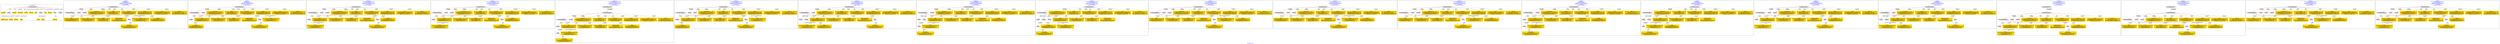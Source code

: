 digraph n0 {
fontcolor="blue"
remincross="true"
label="s28-wildlife-art.csv"
subgraph cluster_0 {
label="1-correct model"
n2[style="filled",color="white",fillcolor="lightgray",label="CulturalHeritageObject1"];
n3[shape="plaintext",style="filled",fillcolor="gold",label="Create Date"];
n4[style="filled",color="white",fillcolor="lightgray",label="Person1"];
n5[shape="plaintext",style="filled",fillcolor="gold",label="Description"];
n6[shape="plaintext",style="filled",fillcolor="gold",label="Measurements"];
n7[shape="plaintext",style="filled",fillcolor="gold",label="Materials"];
n8[shape="plaintext",style="filled",fillcolor="gold",label="Credit Line"];
n9[shape="plaintext",style="filled",fillcolor="gold",label="Owner"];
n10[style="filled",color="white",fillcolor="lightgray",label="Concept1"];
n11[shape="plaintext",style="filled",fillcolor="gold",label="Title"];
n12[shape="plaintext",style="filled",fillcolor="gold",label="ID Number"];
n13[style="filled",color="white",fillcolor="lightgray",label="Place1"];
n14[style="filled",color="white",fillcolor="lightgray",label="Concept2"];
n15[shape="plaintext",style="filled",fillcolor="gold",label="Maker Bio Country"];
n16[shape="plaintext",style="filled",fillcolor="gold",label="birthDate"];
n17[shape="plaintext",style="filled",fillcolor="gold",label="deathDate"];
n18[shape="plaintext",style="filled",fillcolor="gold",label="Maker"];
n19[shape="plaintext",style="filled",fillcolor="gold",label="Place Made"];
n20[shape="plaintext",style="filled",fillcolor="gold",label="Category"];
n21[shape="plaintext",style="filled",fillcolor="gold",label="Option1"];
}
subgraph cluster_1 {
label="candidate 0\nlink coherence:1.0\nnode coherence:1.0\nconfidence:0.43877949334414384\nmapping score:0.5821572670121505\ncost:16.99968\n-precision:0.35-recall:0.32"
n23[style="filled",color="white",fillcolor="lightgray",label="CulturalHeritageObject1"];
n24[style="filled",color="white",fillcolor="lightgray",label="CulturalHeritageObject2"];
n25[style="filled",color="white",fillcolor="lightgray",label="Person1"];
n26[style="filled",color="white",fillcolor="lightgray",label="Concept1"];
n27[style="filled",color="white",fillcolor="lightgray",label="Place2"];
n28[shape="plaintext",style="filled",fillcolor="gold",label="Measurements\n[CulturalHeritageObject,extent,0.546]\n[CulturalHeritageObject,accessionNumber,0.222]\n[CulturalHeritageObject,description,0.123]\n[CulturalHeritageObject,title,0.109]"];
n29[shape="plaintext",style="filled",fillcolor="gold",label="Maker\n[CulturalHeritageObject,provenance,0.386]\n[Person,nameOfThePerson,0.359]\n[CulturalHeritageObject,description,0.143]\n[CulturalHeritageObject,title,0.112]"];
n30[shape="plaintext",style="filled",fillcolor="gold",label="Option1\n[Person,countryAssociatedWithThePerson,0.289]\n[CulturalHeritageObject,title,0.268]\n[Concept,prefLabel,0.223]\n[CulturalHeritageObject,description,0.22]"];
n31[shape="plaintext",style="filled",fillcolor="gold",label="Place Made\n[Place,label,0.592]\n[Person,countryAssociatedWithThePerson,0.162]\n[Person,biographicalInformation,0.159]\n[CulturalHeritageObject,title,0.087]"];
n32[shape="plaintext",style="filled",fillcolor="gold",label="birthDate\n[CulturalHeritageObject,created,0.318]\n[Person,dateOfBirth,0.317]\n[Person,dateOfDeath,0.289]\n[CulturalHeritageObject,title,0.075]"];
n33[shape="plaintext",style="filled",fillcolor="gold",label="Title\n[CulturalHeritageObject,description,0.343]\n[CulturalHeritageObject,title,0.284]\n[Concept,prefLabel,0.188]\n[Person,biographicalInformation,0.184]"];
n34[shape="plaintext",style="filled",fillcolor="gold",label="deathDate\n[CulturalHeritageObject,created,0.413]\n[Person,dateOfDeath,0.394]\n[Person,dateOfBirth,0.123]\n[CulturalHeritageObject,title,0.07]"];
n35[shape="plaintext",style="filled",fillcolor="gold",label="Description\n[CulturalHeritageObject,description,0.401]\n[CulturalHeritageObject,title,0.314]\n[Person,biographicalInformation,0.199]\n[Concept,prefLabel,0.086]"];
n36[shape="plaintext",style="filled",fillcolor="gold",label="Materials\n[CulturalHeritageObject,medium,0.781]\n[Person,biographicalInformation,0.087]\n[CulturalHeritageObject,description,0.081]\n[CulturalHeritageObject,extent,0.051]"];
n37[shape="plaintext",style="filled",fillcolor="gold",label="Category\n[Concept,prefLabel,0.579]\n[Person,biographicalInformation,0.197]\n[CulturalHeritageObject,description,0.134]\n[CulturalHeritageObject,title,0.091]"];
n38[shape="plaintext",style="filled",fillcolor="gold",label="Owner\n[CulturalHeritageObject,provenance,0.48]\n[CulturalHeritageObject,rightsHolder,0.25]\n[CulturalHeritageObject,accessionNumber,0.136]\n[WebResource,classLink,0.134]"];
n39[shape="plaintext",style="filled",fillcolor="gold",label="Credit Line\n[CulturalHeritageObject,provenance,0.525]\n[Document,classLink,0.181]\n[CulturalHeritageObject,description,0.152]\n[CulturalHeritageObject,rightsHolder,0.142]"];
n40[shape="plaintext",style="filled",fillcolor="gold",label="Maker Bio Country\n[Concept,prefLabel,0.36]\n[Place,label,0.265]\n[CulturalHeritageObject,provenance,0.196]\n[Person,biographicalInformation,0.18]"];
}
subgraph cluster_2 {
label="candidate 1\nlink coherence:1.0\nnode coherence:1.0\nconfidence:0.43877949334414384\nmapping score:0.5821572670121505\ncost:16.99974\n-precision:0.35-recall:0.32"
n42[style="filled",color="white",fillcolor="lightgray",label="CulturalHeritageObject1"];
n43[style="filled",color="white",fillcolor="lightgray",label="CulturalHeritageObject2"];
n44[style="filled",color="white",fillcolor="lightgray",label="Person1"];
n45[style="filled",color="white",fillcolor="lightgray",label="Concept2"];
n46[style="filled",color="white",fillcolor="lightgray",label="Place2"];
n47[shape="plaintext",style="filled",fillcolor="gold",label="Measurements\n[CulturalHeritageObject,extent,0.546]\n[CulturalHeritageObject,accessionNumber,0.222]\n[CulturalHeritageObject,description,0.123]\n[CulturalHeritageObject,title,0.109]"];
n48[shape="plaintext",style="filled",fillcolor="gold",label="Category\n[Concept,prefLabel,0.579]\n[Person,biographicalInformation,0.197]\n[CulturalHeritageObject,description,0.134]\n[CulturalHeritageObject,title,0.091]"];
n49[shape="plaintext",style="filled",fillcolor="gold",label="Maker\n[CulturalHeritageObject,provenance,0.386]\n[Person,nameOfThePerson,0.359]\n[CulturalHeritageObject,description,0.143]\n[CulturalHeritageObject,title,0.112]"];
n50[shape="plaintext",style="filled",fillcolor="gold",label="Option1\n[Person,countryAssociatedWithThePerson,0.289]\n[CulturalHeritageObject,title,0.268]\n[Concept,prefLabel,0.223]\n[CulturalHeritageObject,description,0.22]"];
n51[shape="plaintext",style="filled",fillcolor="gold",label="Place Made\n[Place,label,0.592]\n[Person,countryAssociatedWithThePerson,0.162]\n[Person,biographicalInformation,0.159]\n[CulturalHeritageObject,title,0.087]"];
n52[shape="plaintext",style="filled",fillcolor="gold",label="birthDate\n[CulturalHeritageObject,created,0.318]\n[Person,dateOfBirth,0.317]\n[Person,dateOfDeath,0.289]\n[CulturalHeritageObject,title,0.075]"];
n53[shape="plaintext",style="filled",fillcolor="gold",label="Title\n[CulturalHeritageObject,description,0.343]\n[CulturalHeritageObject,title,0.284]\n[Concept,prefLabel,0.188]\n[Person,biographicalInformation,0.184]"];
n54[shape="plaintext",style="filled",fillcolor="gold",label="deathDate\n[CulturalHeritageObject,created,0.413]\n[Person,dateOfDeath,0.394]\n[Person,dateOfBirth,0.123]\n[CulturalHeritageObject,title,0.07]"];
n55[shape="plaintext",style="filled",fillcolor="gold",label="Description\n[CulturalHeritageObject,description,0.401]\n[CulturalHeritageObject,title,0.314]\n[Person,biographicalInformation,0.199]\n[Concept,prefLabel,0.086]"];
n56[shape="plaintext",style="filled",fillcolor="gold",label="Materials\n[CulturalHeritageObject,medium,0.781]\n[Person,biographicalInformation,0.087]\n[CulturalHeritageObject,description,0.081]\n[CulturalHeritageObject,extent,0.051]"];
n57[shape="plaintext",style="filled",fillcolor="gold",label="Owner\n[CulturalHeritageObject,provenance,0.48]\n[CulturalHeritageObject,rightsHolder,0.25]\n[CulturalHeritageObject,accessionNumber,0.136]\n[WebResource,classLink,0.134]"];
n58[shape="plaintext",style="filled",fillcolor="gold",label="Credit Line\n[CulturalHeritageObject,provenance,0.525]\n[Document,classLink,0.181]\n[CulturalHeritageObject,description,0.152]\n[CulturalHeritageObject,rightsHolder,0.142]"];
n59[shape="plaintext",style="filled",fillcolor="gold",label="Maker Bio Country\n[Concept,prefLabel,0.36]\n[Place,label,0.265]\n[CulturalHeritageObject,provenance,0.196]\n[Person,biographicalInformation,0.18]"];
}
subgraph cluster_3 {
label="candidate 10\nlink coherence:0.9444444444444444\nnode coherence:1.0\nconfidence:0.43877949334414384\nmapping score:0.5821572670121505\ncost:17.99969\n-precision:0.39-recall:0.37"
n61[style="filled",color="white",fillcolor="lightgray",label="CulturalHeritageObject1"];
n62[style="filled",color="white",fillcolor="lightgray",label="CulturalHeritageObject2"];
n63[style="filled",color="white",fillcolor="lightgray",label="Person1"];
n64[style="filled",color="white",fillcolor="lightgray",label="Concept1"];
n65[style="filled",color="white",fillcolor="lightgray",label="Person2"];
n66[style="filled",color="white",fillcolor="lightgray",label="Place2"];
n67[shape="plaintext",style="filled",fillcolor="gold",label="Measurements\n[CulturalHeritageObject,extent,0.546]\n[CulturalHeritageObject,accessionNumber,0.222]\n[CulturalHeritageObject,description,0.123]\n[CulturalHeritageObject,title,0.109]"];
n68[shape="plaintext",style="filled",fillcolor="gold",label="Maker\n[CulturalHeritageObject,provenance,0.386]\n[Person,nameOfThePerson,0.359]\n[CulturalHeritageObject,description,0.143]\n[CulturalHeritageObject,title,0.112]"];
n69[shape="plaintext",style="filled",fillcolor="gold",label="Option1\n[Person,countryAssociatedWithThePerson,0.289]\n[CulturalHeritageObject,title,0.268]\n[Concept,prefLabel,0.223]\n[CulturalHeritageObject,description,0.22]"];
n70[shape="plaintext",style="filled",fillcolor="gold",label="Place Made\n[Place,label,0.592]\n[Person,countryAssociatedWithThePerson,0.162]\n[Person,biographicalInformation,0.159]\n[CulturalHeritageObject,title,0.087]"];
n71[shape="plaintext",style="filled",fillcolor="gold",label="birthDate\n[CulturalHeritageObject,created,0.318]\n[Person,dateOfBirth,0.317]\n[Person,dateOfDeath,0.289]\n[CulturalHeritageObject,title,0.075]"];
n72[shape="plaintext",style="filled",fillcolor="gold",label="Title\n[CulturalHeritageObject,description,0.343]\n[CulturalHeritageObject,title,0.284]\n[Concept,prefLabel,0.188]\n[Person,biographicalInformation,0.184]"];
n73[shape="plaintext",style="filled",fillcolor="gold",label="deathDate\n[CulturalHeritageObject,created,0.413]\n[Person,dateOfDeath,0.394]\n[Person,dateOfBirth,0.123]\n[CulturalHeritageObject,title,0.07]"];
n74[shape="plaintext",style="filled",fillcolor="gold",label="Description\n[CulturalHeritageObject,description,0.401]\n[CulturalHeritageObject,title,0.314]\n[Person,biographicalInformation,0.199]\n[Concept,prefLabel,0.086]"];
n75[shape="plaintext",style="filled",fillcolor="gold",label="Materials\n[CulturalHeritageObject,medium,0.781]\n[Person,biographicalInformation,0.087]\n[CulturalHeritageObject,description,0.081]\n[CulturalHeritageObject,extent,0.051]"];
n76[shape="plaintext",style="filled",fillcolor="gold",label="Category\n[Concept,prefLabel,0.579]\n[Person,biographicalInformation,0.197]\n[CulturalHeritageObject,description,0.134]\n[CulturalHeritageObject,title,0.091]"];
n77[shape="plaintext",style="filled",fillcolor="gold",label="Owner\n[CulturalHeritageObject,provenance,0.48]\n[CulturalHeritageObject,rightsHolder,0.25]\n[CulturalHeritageObject,accessionNumber,0.136]\n[WebResource,classLink,0.134]"];
n78[shape="plaintext",style="filled",fillcolor="gold",label="Credit Line\n[CulturalHeritageObject,provenance,0.525]\n[Document,classLink,0.181]\n[CulturalHeritageObject,description,0.152]\n[CulturalHeritageObject,rightsHolder,0.142]"];
n79[shape="plaintext",style="filled",fillcolor="gold",label="Maker Bio Country\n[Concept,prefLabel,0.36]\n[Place,label,0.265]\n[CulturalHeritageObject,provenance,0.196]\n[Person,biographicalInformation,0.18]"];
}
subgraph cluster_4 {
label="candidate 11\nlink coherence:0.9444444444444444\nnode coherence:1.0\nconfidence:0.43877949334414384\nmapping score:0.5821572670121505\ncost:17.99971\n-precision:0.33-recall:0.32"
n81[style="filled",color="white",fillcolor="lightgray",label="CulturalHeritageObject1"];
n82[style="filled",color="white",fillcolor="lightgray",label="CulturalHeritageObject2"];
n83[style="filled",color="white",fillcolor="lightgray",label="Person1"];
n84[style="filled",color="white",fillcolor="lightgray",label="Concept2"];
n85[style="filled",color="white",fillcolor="lightgray",label="Person2"];
n86[style="filled",color="white",fillcolor="lightgray",label="Place2"];
n87[shape="plaintext",style="filled",fillcolor="gold",label="Measurements\n[CulturalHeritageObject,extent,0.546]\n[CulturalHeritageObject,accessionNumber,0.222]\n[CulturalHeritageObject,description,0.123]\n[CulturalHeritageObject,title,0.109]"];
n88[shape="plaintext",style="filled",fillcolor="gold",label="Category\n[Concept,prefLabel,0.579]\n[Person,biographicalInformation,0.197]\n[CulturalHeritageObject,description,0.134]\n[CulturalHeritageObject,title,0.091]"];
n89[shape="plaintext",style="filled",fillcolor="gold",label="Maker\n[CulturalHeritageObject,provenance,0.386]\n[Person,nameOfThePerson,0.359]\n[CulturalHeritageObject,description,0.143]\n[CulturalHeritageObject,title,0.112]"];
n90[shape="plaintext",style="filled",fillcolor="gold",label="Option1\n[Person,countryAssociatedWithThePerson,0.289]\n[CulturalHeritageObject,title,0.268]\n[Concept,prefLabel,0.223]\n[CulturalHeritageObject,description,0.22]"];
n91[shape="plaintext",style="filled",fillcolor="gold",label="Place Made\n[Place,label,0.592]\n[Person,countryAssociatedWithThePerson,0.162]\n[Person,biographicalInformation,0.159]\n[CulturalHeritageObject,title,0.087]"];
n92[shape="plaintext",style="filled",fillcolor="gold",label="birthDate\n[CulturalHeritageObject,created,0.318]\n[Person,dateOfBirth,0.317]\n[Person,dateOfDeath,0.289]\n[CulturalHeritageObject,title,0.075]"];
n93[shape="plaintext",style="filled",fillcolor="gold",label="Title\n[CulturalHeritageObject,description,0.343]\n[CulturalHeritageObject,title,0.284]\n[Concept,prefLabel,0.188]\n[Person,biographicalInformation,0.184]"];
n94[shape="plaintext",style="filled",fillcolor="gold",label="deathDate\n[CulturalHeritageObject,created,0.413]\n[Person,dateOfDeath,0.394]\n[Person,dateOfBirth,0.123]\n[CulturalHeritageObject,title,0.07]"];
n95[shape="plaintext",style="filled",fillcolor="gold",label="Description\n[CulturalHeritageObject,description,0.401]\n[CulturalHeritageObject,title,0.314]\n[Person,biographicalInformation,0.199]\n[Concept,prefLabel,0.086]"];
n96[shape="plaintext",style="filled",fillcolor="gold",label="Materials\n[CulturalHeritageObject,medium,0.781]\n[Person,biographicalInformation,0.087]\n[CulturalHeritageObject,description,0.081]\n[CulturalHeritageObject,extent,0.051]"];
n97[shape="plaintext",style="filled",fillcolor="gold",label="Owner\n[CulturalHeritageObject,provenance,0.48]\n[CulturalHeritageObject,rightsHolder,0.25]\n[CulturalHeritageObject,accessionNumber,0.136]\n[WebResource,classLink,0.134]"];
n98[shape="plaintext",style="filled",fillcolor="gold",label="Credit Line\n[CulturalHeritageObject,provenance,0.525]\n[Document,classLink,0.181]\n[CulturalHeritageObject,description,0.152]\n[CulturalHeritageObject,rightsHolder,0.142]"];
n99[shape="plaintext",style="filled",fillcolor="gold",label="Maker Bio Country\n[Concept,prefLabel,0.36]\n[Place,label,0.265]\n[CulturalHeritageObject,provenance,0.196]\n[Person,biographicalInformation,0.18]"];
}
subgraph cluster_5 {
label="candidate 12\nlink coherence:0.9444444444444444\nnode coherence:1.0\nconfidence:0.43877949334414384\nmapping score:0.5821572670121505\ncost:17.99972\n-precision:0.28-recall:0.26"
n101[style="filled",color="white",fillcolor="lightgray",label="CulturalHeritageObject1"];
n102[style="filled",color="white",fillcolor="lightgray",label="CulturalHeritageObject2"];
n103[style="filled",color="white",fillcolor="lightgray",label="Concept1"];
n104[style="filled",color="white",fillcolor="lightgray",label="Person2"];
n105[style="filled",color="white",fillcolor="lightgray",label="Place3"];
n106[style="filled",color="white",fillcolor="lightgray",label="EuropeanaAggregation1"];
n107[shape="plaintext",style="filled",fillcolor="gold",label="Measurements\n[CulturalHeritageObject,extent,0.546]\n[CulturalHeritageObject,accessionNumber,0.222]\n[CulturalHeritageObject,description,0.123]\n[CulturalHeritageObject,title,0.109]"];
n108[shape="plaintext",style="filled",fillcolor="gold",label="Maker\n[CulturalHeritageObject,provenance,0.386]\n[Person,nameOfThePerson,0.359]\n[CulturalHeritageObject,description,0.143]\n[CulturalHeritageObject,title,0.112]"];
n109[shape="plaintext",style="filled",fillcolor="gold",label="Option1\n[Person,countryAssociatedWithThePerson,0.289]\n[CulturalHeritageObject,title,0.268]\n[Concept,prefLabel,0.223]\n[CulturalHeritageObject,description,0.22]"];
n110[shape="plaintext",style="filled",fillcolor="gold",label="birthDate\n[CulturalHeritageObject,created,0.318]\n[Person,dateOfBirth,0.317]\n[Person,dateOfDeath,0.289]\n[CulturalHeritageObject,title,0.075]"];
n111[shape="plaintext",style="filled",fillcolor="gold",label="Title\n[CulturalHeritageObject,description,0.343]\n[CulturalHeritageObject,title,0.284]\n[Concept,prefLabel,0.188]\n[Person,biographicalInformation,0.184]"];
n112[shape="plaintext",style="filled",fillcolor="gold",label="deathDate\n[CulturalHeritageObject,created,0.413]\n[Person,dateOfDeath,0.394]\n[Person,dateOfBirth,0.123]\n[CulturalHeritageObject,title,0.07]"];
n113[shape="plaintext",style="filled",fillcolor="gold",label="Place Made\n[Place,label,0.592]\n[Person,countryAssociatedWithThePerson,0.162]\n[Person,biographicalInformation,0.159]\n[CulturalHeritageObject,title,0.087]"];
n114[shape="plaintext",style="filled",fillcolor="gold",label="Description\n[CulturalHeritageObject,description,0.401]\n[CulturalHeritageObject,title,0.314]\n[Person,biographicalInformation,0.199]\n[Concept,prefLabel,0.086]"];
n115[shape="plaintext",style="filled",fillcolor="gold",label="Materials\n[CulturalHeritageObject,medium,0.781]\n[Person,biographicalInformation,0.087]\n[CulturalHeritageObject,description,0.081]\n[CulturalHeritageObject,extent,0.051]"];
n116[shape="plaintext",style="filled",fillcolor="gold",label="Category\n[Concept,prefLabel,0.579]\n[Person,biographicalInformation,0.197]\n[CulturalHeritageObject,description,0.134]\n[CulturalHeritageObject,title,0.091]"];
n117[shape="plaintext",style="filled",fillcolor="gold",label="Owner\n[CulturalHeritageObject,provenance,0.48]\n[CulturalHeritageObject,rightsHolder,0.25]\n[CulturalHeritageObject,accessionNumber,0.136]\n[WebResource,classLink,0.134]"];
n118[shape="plaintext",style="filled",fillcolor="gold",label="Credit Line\n[CulturalHeritageObject,provenance,0.525]\n[Document,classLink,0.181]\n[CulturalHeritageObject,description,0.152]\n[CulturalHeritageObject,rightsHolder,0.142]"];
n119[shape="plaintext",style="filled",fillcolor="gold",label="Maker Bio Country\n[Concept,prefLabel,0.36]\n[Place,label,0.265]\n[CulturalHeritageObject,provenance,0.196]\n[Person,biographicalInformation,0.18]"];
}
subgraph cluster_6 {
label="candidate 13\nlink coherence:0.9444444444444444\nnode coherence:1.0\nconfidence:0.43877949334414384\nmapping score:0.5821572670121505\ncost:17.99973\n-precision:0.33-recall:0.32"
n121[style="filled",color="white",fillcolor="lightgray",label="CulturalHeritageObject1"];
n122[style="filled",color="white",fillcolor="lightgray",label="CulturalHeritageObject2"];
n123[style="filled",color="white",fillcolor="lightgray",label="Person1"];
n124[style="filled",color="white",fillcolor="lightgray",label="Person2"];
n125[style="filled",color="white",fillcolor="lightgray",label="Concept2"];
n126[style="filled",color="white",fillcolor="lightgray",label="Place2"];
n127[shape="plaintext",style="filled",fillcolor="gold",label="Measurements\n[CulturalHeritageObject,extent,0.546]\n[CulturalHeritageObject,accessionNumber,0.222]\n[CulturalHeritageObject,description,0.123]\n[CulturalHeritageObject,title,0.109]"];
n128[shape="plaintext",style="filled",fillcolor="gold",label="Category\n[Concept,prefLabel,0.579]\n[Person,biographicalInformation,0.197]\n[CulturalHeritageObject,description,0.134]\n[CulturalHeritageObject,title,0.091]"];
n129[shape="plaintext",style="filled",fillcolor="gold",label="Maker\n[CulturalHeritageObject,provenance,0.386]\n[Person,nameOfThePerson,0.359]\n[CulturalHeritageObject,description,0.143]\n[CulturalHeritageObject,title,0.112]"];
n130[shape="plaintext",style="filled",fillcolor="gold",label="Option1\n[Person,countryAssociatedWithThePerson,0.289]\n[CulturalHeritageObject,title,0.268]\n[Concept,prefLabel,0.223]\n[CulturalHeritageObject,description,0.22]"];
n131[shape="plaintext",style="filled",fillcolor="gold",label="Place Made\n[Place,label,0.592]\n[Person,countryAssociatedWithThePerson,0.162]\n[Person,biographicalInformation,0.159]\n[CulturalHeritageObject,title,0.087]"];
n132[shape="plaintext",style="filled",fillcolor="gold",label="birthDate\n[CulturalHeritageObject,created,0.318]\n[Person,dateOfBirth,0.317]\n[Person,dateOfDeath,0.289]\n[CulturalHeritageObject,title,0.075]"];
n133[shape="plaintext",style="filled",fillcolor="gold",label="Title\n[CulturalHeritageObject,description,0.343]\n[CulturalHeritageObject,title,0.284]\n[Concept,prefLabel,0.188]\n[Person,biographicalInformation,0.184]"];
n134[shape="plaintext",style="filled",fillcolor="gold",label="deathDate\n[CulturalHeritageObject,created,0.413]\n[Person,dateOfDeath,0.394]\n[Person,dateOfBirth,0.123]\n[CulturalHeritageObject,title,0.07]"];
n135[shape="plaintext",style="filled",fillcolor="gold",label="Description\n[CulturalHeritageObject,description,0.401]\n[CulturalHeritageObject,title,0.314]\n[Person,biographicalInformation,0.199]\n[Concept,prefLabel,0.086]"];
n136[shape="plaintext",style="filled",fillcolor="gold",label="Materials\n[CulturalHeritageObject,medium,0.781]\n[Person,biographicalInformation,0.087]\n[CulturalHeritageObject,description,0.081]\n[CulturalHeritageObject,extent,0.051]"];
n137[shape="plaintext",style="filled",fillcolor="gold",label="Owner\n[CulturalHeritageObject,provenance,0.48]\n[CulturalHeritageObject,rightsHolder,0.25]\n[CulturalHeritageObject,accessionNumber,0.136]\n[WebResource,classLink,0.134]"];
n138[shape="plaintext",style="filled",fillcolor="gold",label="Credit Line\n[CulturalHeritageObject,provenance,0.525]\n[Document,classLink,0.181]\n[CulturalHeritageObject,description,0.152]\n[CulturalHeritageObject,rightsHolder,0.142]"];
n139[shape="plaintext",style="filled",fillcolor="gold",label="Maker Bio Country\n[Concept,prefLabel,0.36]\n[Place,label,0.265]\n[CulturalHeritageObject,provenance,0.196]\n[Person,biographicalInformation,0.18]"];
}
subgraph cluster_7 {
label="candidate 14\nlink coherence:0.9444444444444444\nnode coherence:1.0\nconfidence:0.43877949334414384\nmapping score:0.5821572670121505\ncost:17.99974\n-precision:0.33-recall:0.32"
n141[style="filled",color="white",fillcolor="lightgray",label="CulturalHeritageObject1"];
n142[style="filled",color="white",fillcolor="lightgray",label="CulturalHeritageObject2"];
n143[style="filled",color="white",fillcolor="lightgray",label="Person1"];
n144[style="filled",color="white",fillcolor="lightgray",label="Person2"];
n145[style="filled",color="white",fillcolor="lightgray",label="Concept2"];
n146[style="filled",color="white",fillcolor="lightgray",label="Place1"];
n147[shape="plaintext",style="filled",fillcolor="gold",label="Measurements\n[CulturalHeritageObject,extent,0.546]\n[CulturalHeritageObject,accessionNumber,0.222]\n[CulturalHeritageObject,description,0.123]\n[CulturalHeritageObject,title,0.109]"];
n148[shape="plaintext",style="filled",fillcolor="gold",label="Category\n[Concept,prefLabel,0.579]\n[Person,biographicalInformation,0.197]\n[CulturalHeritageObject,description,0.134]\n[CulturalHeritageObject,title,0.091]"];
n149[shape="plaintext",style="filled",fillcolor="gold",label="Place Made\n[Place,label,0.592]\n[Person,countryAssociatedWithThePerson,0.162]\n[Person,biographicalInformation,0.159]\n[CulturalHeritageObject,title,0.087]"];
n150[shape="plaintext",style="filled",fillcolor="gold",label="Maker\n[CulturalHeritageObject,provenance,0.386]\n[Person,nameOfThePerson,0.359]\n[CulturalHeritageObject,description,0.143]\n[CulturalHeritageObject,title,0.112]"];
n151[shape="plaintext",style="filled",fillcolor="gold",label="Option1\n[Person,countryAssociatedWithThePerson,0.289]\n[CulturalHeritageObject,title,0.268]\n[Concept,prefLabel,0.223]\n[CulturalHeritageObject,description,0.22]"];
n152[shape="plaintext",style="filled",fillcolor="gold",label="birthDate\n[CulturalHeritageObject,created,0.318]\n[Person,dateOfBirth,0.317]\n[Person,dateOfDeath,0.289]\n[CulturalHeritageObject,title,0.075]"];
n153[shape="plaintext",style="filled",fillcolor="gold",label="Title\n[CulturalHeritageObject,description,0.343]\n[CulturalHeritageObject,title,0.284]\n[Concept,prefLabel,0.188]\n[Person,biographicalInformation,0.184]"];
n154[shape="plaintext",style="filled",fillcolor="gold",label="deathDate\n[CulturalHeritageObject,created,0.413]\n[Person,dateOfDeath,0.394]\n[Person,dateOfBirth,0.123]\n[CulturalHeritageObject,title,0.07]"];
n155[shape="plaintext",style="filled",fillcolor="gold",label="Description\n[CulturalHeritageObject,description,0.401]\n[CulturalHeritageObject,title,0.314]\n[Person,biographicalInformation,0.199]\n[Concept,prefLabel,0.086]"];
n156[shape="plaintext",style="filled",fillcolor="gold",label="Materials\n[CulturalHeritageObject,medium,0.781]\n[Person,biographicalInformation,0.087]\n[CulturalHeritageObject,description,0.081]\n[CulturalHeritageObject,extent,0.051]"];
n157[shape="plaintext",style="filled",fillcolor="gold",label="Owner\n[CulturalHeritageObject,provenance,0.48]\n[CulturalHeritageObject,rightsHolder,0.25]\n[CulturalHeritageObject,accessionNumber,0.136]\n[WebResource,classLink,0.134]"];
n158[shape="plaintext",style="filled",fillcolor="gold",label="Credit Line\n[CulturalHeritageObject,provenance,0.525]\n[Document,classLink,0.181]\n[CulturalHeritageObject,description,0.152]\n[CulturalHeritageObject,rightsHolder,0.142]"];
n159[shape="plaintext",style="filled",fillcolor="gold",label="Maker Bio Country\n[Concept,prefLabel,0.36]\n[Place,label,0.265]\n[CulturalHeritageObject,provenance,0.196]\n[Person,biographicalInformation,0.18]"];
}
subgraph cluster_8 {
label="candidate 15\nlink coherence:0.9444444444444444\nnode coherence:1.0\nconfidence:0.43877949334414384\nmapping score:0.5821572670121505\ncost:116.99991\n-precision:0.28-recall:0.26"
n161[style="filled",color="white",fillcolor="lightgray",label="CulturalHeritageObject1"];
n162[style="filled",color="white",fillcolor="lightgray",label="CulturalHeritageObject2"];
n163[style="filled",color="white",fillcolor="lightgray",label="Concept1"];
n164[style="filled",color="white",fillcolor="lightgray",label="Person2"];
n165[style="filled",color="white",fillcolor="lightgray",label="Place3"];
n166[style="filled",color="white",fillcolor="lightgray",label="Person1"];
n167[shape="plaintext",style="filled",fillcolor="gold",label="Measurements\n[CulturalHeritageObject,extent,0.546]\n[CulturalHeritageObject,accessionNumber,0.222]\n[CulturalHeritageObject,description,0.123]\n[CulturalHeritageObject,title,0.109]"];
n168[shape="plaintext",style="filled",fillcolor="gold",label="Maker\n[CulturalHeritageObject,provenance,0.386]\n[Person,nameOfThePerson,0.359]\n[CulturalHeritageObject,description,0.143]\n[CulturalHeritageObject,title,0.112]"];
n169[shape="plaintext",style="filled",fillcolor="gold",label="Option1\n[Person,countryAssociatedWithThePerson,0.289]\n[CulturalHeritageObject,title,0.268]\n[Concept,prefLabel,0.223]\n[CulturalHeritageObject,description,0.22]"];
n170[shape="plaintext",style="filled",fillcolor="gold",label="birthDate\n[CulturalHeritageObject,created,0.318]\n[Person,dateOfBirth,0.317]\n[Person,dateOfDeath,0.289]\n[CulturalHeritageObject,title,0.075]"];
n171[shape="plaintext",style="filled",fillcolor="gold",label="Title\n[CulturalHeritageObject,description,0.343]\n[CulturalHeritageObject,title,0.284]\n[Concept,prefLabel,0.188]\n[Person,biographicalInformation,0.184]"];
n172[shape="plaintext",style="filled",fillcolor="gold",label="deathDate\n[CulturalHeritageObject,created,0.413]\n[Person,dateOfDeath,0.394]\n[Person,dateOfBirth,0.123]\n[CulturalHeritageObject,title,0.07]"];
n173[shape="plaintext",style="filled",fillcolor="gold",label="Place Made\n[Place,label,0.592]\n[Person,countryAssociatedWithThePerson,0.162]\n[Person,biographicalInformation,0.159]\n[CulturalHeritageObject,title,0.087]"];
n174[shape="plaintext",style="filled",fillcolor="gold",label="Description\n[CulturalHeritageObject,description,0.401]\n[CulturalHeritageObject,title,0.314]\n[Person,biographicalInformation,0.199]\n[Concept,prefLabel,0.086]"];
n175[shape="plaintext",style="filled",fillcolor="gold",label="Materials\n[CulturalHeritageObject,medium,0.781]\n[Person,biographicalInformation,0.087]\n[CulturalHeritageObject,description,0.081]\n[CulturalHeritageObject,extent,0.051]"];
n176[shape="plaintext",style="filled",fillcolor="gold",label="Category\n[Concept,prefLabel,0.579]\n[Person,biographicalInformation,0.197]\n[CulturalHeritageObject,description,0.134]\n[CulturalHeritageObject,title,0.091]"];
n177[shape="plaintext",style="filled",fillcolor="gold",label="Owner\n[CulturalHeritageObject,provenance,0.48]\n[CulturalHeritageObject,rightsHolder,0.25]\n[CulturalHeritageObject,accessionNumber,0.136]\n[WebResource,classLink,0.134]"];
n178[shape="plaintext",style="filled",fillcolor="gold",label="Credit Line\n[CulturalHeritageObject,provenance,0.525]\n[Document,classLink,0.181]\n[CulturalHeritageObject,description,0.152]\n[CulturalHeritageObject,rightsHolder,0.142]"];
n179[shape="plaintext",style="filled",fillcolor="gold",label="Maker Bio Country\n[Concept,prefLabel,0.36]\n[Place,label,0.265]\n[CulturalHeritageObject,provenance,0.196]\n[Person,biographicalInformation,0.18]"];
}
subgraph cluster_9 {
label="candidate 16\nlink coherence:0.9444444444444444\nnode coherence:1.0\nconfidence:0.43877949334414384\nmapping score:0.5821572670121505\ncost:116.99997\n-precision:0.28-recall:0.26"
n181[style="filled",color="white",fillcolor="lightgray",label="CulturalHeritageObject1"];
n182[style="filled",color="white",fillcolor="lightgray",label="CulturalHeritageObject2"];
n183[style="filled",color="white",fillcolor="lightgray",label="Person2"];
n184[style="filled",color="white",fillcolor="lightgray",label="Concept2"];
n185[style="filled",color="white",fillcolor="lightgray",label="Place3"];
n186[style="filled",color="white",fillcolor="lightgray",label="Person1"];
n187[shape="plaintext",style="filled",fillcolor="gold",label="Measurements\n[CulturalHeritageObject,extent,0.546]\n[CulturalHeritageObject,accessionNumber,0.222]\n[CulturalHeritageObject,description,0.123]\n[CulturalHeritageObject,title,0.109]"];
n188[shape="plaintext",style="filled",fillcolor="gold",label="Category\n[Concept,prefLabel,0.579]\n[Person,biographicalInformation,0.197]\n[CulturalHeritageObject,description,0.134]\n[CulturalHeritageObject,title,0.091]"];
n189[shape="plaintext",style="filled",fillcolor="gold",label="Maker\n[CulturalHeritageObject,provenance,0.386]\n[Person,nameOfThePerson,0.359]\n[CulturalHeritageObject,description,0.143]\n[CulturalHeritageObject,title,0.112]"];
n190[shape="plaintext",style="filled",fillcolor="gold",label="Option1\n[Person,countryAssociatedWithThePerson,0.289]\n[CulturalHeritageObject,title,0.268]\n[Concept,prefLabel,0.223]\n[CulturalHeritageObject,description,0.22]"];
n191[shape="plaintext",style="filled",fillcolor="gold",label="birthDate\n[CulturalHeritageObject,created,0.318]\n[Person,dateOfBirth,0.317]\n[Person,dateOfDeath,0.289]\n[CulturalHeritageObject,title,0.075]"];
n192[shape="plaintext",style="filled",fillcolor="gold",label="Title\n[CulturalHeritageObject,description,0.343]\n[CulturalHeritageObject,title,0.284]\n[Concept,prefLabel,0.188]\n[Person,biographicalInformation,0.184]"];
n193[shape="plaintext",style="filled",fillcolor="gold",label="deathDate\n[CulturalHeritageObject,created,0.413]\n[Person,dateOfDeath,0.394]\n[Person,dateOfBirth,0.123]\n[CulturalHeritageObject,title,0.07]"];
n194[shape="plaintext",style="filled",fillcolor="gold",label="Place Made\n[Place,label,0.592]\n[Person,countryAssociatedWithThePerson,0.162]\n[Person,biographicalInformation,0.159]\n[CulturalHeritageObject,title,0.087]"];
n195[shape="plaintext",style="filled",fillcolor="gold",label="Description\n[CulturalHeritageObject,description,0.401]\n[CulturalHeritageObject,title,0.314]\n[Person,biographicalInformation,0.199]\n[Concept,prefLabel,0.086]"];
n196[shape="plaintext",style="filled",fillcolor="gold",label="Materials\n[CulturalHeritageObject,medium,0.781]\n[Person,biographicalInformation,0.087]\n[CulturalHeritageObject,description,0.081]\n[CulturalHeritageObject,extent,0.051]"];
n197[shape="plaintext",style="filled",fillcolor="gold",label="Owner\n[CulturalHeritageObject,provenance,0.48]\n[CulturalHeritageObject,rightsHolder,0.25]\n[CulturalHeritageObject,accessionNumber,0.136]\n[WebResource,classLink,0.134]"];
n198[shape="plaintext",style="filled",fillcolor="gold",label="Credit Line\n[CulturalHeritageObject,provenance,0.525]\n[Document,classLink,0.181]\n[CulturalHeritageObject,description,0.152]\n[CulturalHeritageObject,rightsHolder,0.142]"];
n199[shape="plaintext",style="filled",fillcolor="gold",label="Maker Bio Country\n[Concept,prefLabel,0.36]\n[Place,label,0.265]\n[CulturalHeritageObject,provenance,0.196]\n[Person,biographicalInformation,0.18]"];
}
subgraph cluster_10 {
label="candidate 17\nlink coherence:0.9411764705882353\nnode coherence:1.0\nconfidence:0.43877949334414384\nmapping score:0.5821572670121505\ncost:16.99968\n-precision:0.35-recall:0.32"
n201[style="filled",color="white",fillcolor="lightgray",label="CulturalHeritageObject1"];
n202[style="filled",color="white",fillcolor="lightgray",label="CulturalHeritageObject2"];
n203[style="filled",color="white",fillcolor="lightgray",label="Person1"];
n204[style="filled",color="white",fillcolor="lightgray",label="Concept1"];
n205[style="filled",color="white",fillcolor="lightgray",label="Place1"];
n206[shape="plaintext",style="filled",fillcolor="gold",label="Measurements\n[CulturalHeritageObject,extent,0.546]\n[CulturalHeritageObject,accessionNumber,0.222]\n[CulturalHeritageObject,description,0.123]\n[CulturalHeritageObject,title,0.109]"];
n207[shape="plaintext",style="filled",fillcolor="gold",label="Place Made\n[Place,label,0.592]\n[Person,countryAssociatedWithThePerson,0.162]\n[Person,biographicalInformation,0.159]\n[CulturalHeritageObject,title,0.087]"];
n208[shape="plaintext",style="filled",fillcolor="gold",label="Maker\n[CulturalHeritageObject,provenance,0.386]\n[Person,nameOfThePerson,0.359]\n[CulturalHeritageObject,description,0.143]\n[CulturalHeritageObject,title,0.112]"];
n209[shape="plaintext",style="filled",fillcolor="gold",label="Option1\n[Person,countryAssociatedWithThePerson,0.289]\n[CulturalHeritageObject,title,0.268]\n[Concept,prefLabel,0.223]\n[CulturalHeritageObject,description,0.22]"];
n210[shape="plaintext",style="filled",fillcolor="gold",label="birthDate\n[CulturalHeritageObject,created,0.318]\n[Person,dateOfBirth,0.317]\n[Person,dateOfDeath,0.289]\n[CulturalHeritageObject,title,0.075]"];
n211[shape="plaintext",style="filled",fillcolor="gold",label="Title\n[CulturalHeritageObject,description,0.343]\n[CulturalHeritageObject,title,0.284]\n[Concept,prefLabel,0.188]\n[Person,biographicalInformation,0.184]"];
n212[shape="plaintext",style="filled",fillcolor="gold",label="deathDate\n[CulturalHeritageObject,created,0.413]\n[Person,dateOfDeath,0.394]\n[Person,dateOfBirth,0.123]\n[CulturalHeritageObject,title,0.07]"];
n213[shape="plaintext",style="filled",fillcolor="gold",label="Description\n[CulturalHeritageObject,description,0.401]\n[CulturalHeritageObject,title,0.314]\n[Person,biographicalInformation,0.199]\n[Concept,prefLabel,0.086]"];
n214[shape="plaintext",style="filled",fillcolor="gold",label="Materials\n[CulturalHeritageObject,medium,0.781]\n[Person,biographicalInformation,0.087]\n[CulturalHeritageObject,description,0.081]\n[CulturalHeritageObject,extent,0.051]"];
n215[shape="plaintext",style="filled",fillcolor="gold",label="Category\n[Concept,prefLabel,0.579]\n[Person,biographicalInformation,0.197]\n[CulturalHeritageObject,description,0.134]\n[CulturalHeritageObject,title,0.091]"];
n216[shape="plaintext",style="filled",fillcolor="gold",label="Owner\n[CulturalHeritageObject,provenance,0.48]\n[CulturalHeritageObject,rightsHolder,0.25]\n[CulturalHeritageObject,accessionNumber,0.136]\n[WebResource,classLink,0.134]"];
n217[shape="plaintext",style="filled",fillcolor="gold",label="Credit Line\n[CulturalHeritageObject,provenance,0.525]\n[Document,classLink,0.181]\n[CulturalHeritageObject,description,0.152]\n[CulturalHeritageObject,rightsHolder,0.142]"];
n218[shape="plaintext",style="filled",fillcolor="gold",label="Maker Bio Country\n[Concept,prefLabel,0.36]\n[Place,label,0.265]\n[CulturalHeritageObject,provenance,0.196]\n[Person,biographicalInformation,0.18]"];
}
subgraph cluster_11 {
label="candidate 18\nlink coherence:0.9411764705882353\nnode coherence:1.0\nconfidence:0.43877949334414384\nmapping score:0.5821572670121505\ncost:16.99969\n-precision:0.41-recall:0.37"
n220[style="filled",color="white",fillcolor="lightgray",label="CulturalHeritageObject1"];
n221[style="filled",color="white",fillcolor="lightgray",label="CulturalHeritageObject2"];
n222[style="filled",color="white",fillcolor="lightgray",label="Person1"];
n223[style="filled",color="white",fillcolor="lightgray",label="Concept1"];
n224[style="filled",color="white",fillcolor="lightgray",label="Place2"];
n225[shape="plaintext",style="filled",fillcolor="gold",label="Measurements\n[CulturalHeritageObject,extent,0.546]\n[CulturalHeritageObject,accessionNumber,0.222]\n[CulturalHeritageObject,description,0.123]\n[CulturalHeritageObject,title,0.109]"];
n226[shape="plaintext",style="filled",fillcolor="gold",label="Maker\n[CulturalHeritageObject,provenance,0.386]\n[Person,nameOfThePerson,0.359]\n[CulturalHeritageObject,description,0.143]\n[CulturalHeritageObject,title,0.112]"];
n227[shape="plaintext",style="filled",fillcolor="gold",label="Option1\n[Person,countryAssociatedWithThePerson,0.289]\n[CulturalHeritageObject,title,0.268]\n[Concept,prefLabel,0.223]\n[CulturalHeritageObject,description,0.22]"];
n228[shape="plaintext",style="filled",fillcolor="gold",label="Place Made\n[Place,label,0.592]\n[Person,countryAssociatedWithThePerson,0.162]\n[Person,biographicalInformation,0.159]\n[CulturalHeritageObject,title,0.087]"];
n229[shape="plaintext",style="filled",fillcolor="gold",label="birthDate\n[CulturalHeritageObject,created,0.318]\n[Person,dateOfBirth,0.317]\n[Person,dateOfDeath,0.289]\n[CulturalHeritageObject,title,0.075]"];
n230[shape="plaintext",style="filled",fillcolor="gold",label="Title\n[CulturalHeritageObject,description,0.343]\n[CulturalHeritageObject,title,0.284]\n[Concept,prefLabel,0.188]\n[Person,biographicalInformation,0.184]"];
n231[shape="plaintext",style="filled",fillcolor="gold",label="deathDate\n[CulturalHeritageObject,created,0.413]\n[Person,dateOfDeath,0.394]\n[Person,dateOfBirth,0.123]\n[CulturalHeritageObject,title,0.07]"];
n232[shape="plaintext",style="filled",fillcolor="gold",label="Description\n[CulturalHeritageObject,description,0.401]\n[CulturalHeritageObject,title,0.314]\n[Person,biographicalInformation,0.199]\n[Concept,prefLabel,0.086]"];
n233[shape="plaintext",style="filled",fillcolor="gold",label="Materials\n[CulturalHeritageObject,medium,0.781]\n[Person,biographicalInformation,0.087]\n[CulturalHeritageObject,description,0.081]\n[CulturalHeritageObject,extent,0.051]"];
n234[shape="plaintext",style="filled",fillcolor="gold",label="Category\n[Concept,prefLabel,0.579]\n[Person,biographicalInformation,0.197]\n[CulturalHeritageObject,description,0.134]\n[CulturalHeritageObject,title,0.091]"];
n235[shape="plaintext",style="filled",fillcolor="gold",label="Owner\n[CulturalHeritageObject,provenance,0.48]\n[CulturalHeritageObject,rightsHolder,0.25]\n[CulturalHeritageObject,accessionNumber,0.136]\n[WebResource,classLink,0.134]"];
n236[shape="plaintext",style="filled",fillcolor="gold",label="Credit Line\n[CulturalHeritageObject,provenance,0.525]\n[Document,classLink,0.181]\n[CulturalHeritageObject,description,0.152]\n[CulturalHeritageObject,rightsHolder,0.142]"];
n237[shape="plaintext",style="filled",fillcolor="gold",label="Maker Bio Country\n[Concept,prefLabel,0.36]\n[Place,label,0.265]\n[CulturalHeritageObject,provenance,0.196]\n[Person,biographicalInformation,0.18]"];
}
subgraph cluster_12 {
label="candidate 19\nlink coherence:0.9411764705882353\nnode coherence:1.0\nconfidence:0.43877949334414384\nmapping score:0.5821572670121505\ncost:16.99971\n-precision:0.35-recall:0.32"
n239[style="filled",color="white",fillcolor="lightgray",label="CulturalHeritageObject1"];
n240[style="filled",color="white",fillcolor="lightgray",label="CulturalHeritageObject2"];
n241[style="filled",color="white",fillcolor="lightgray",label="Person1"];
n242[style="filled",color="white",fillcolor="lightgray",label="Concept2"];
n243[style="filled",color="white",fillcolor="lightgray",label="Place2"];
n244[shape="plaintext",style="filled",fillcolor="gold",label="Measurements\n[CulturalHeritageObject,extent,0.546]\n[CulturalHeritageObject,accessionNumber,0.222]\n[CulturalHeritageObject,description,0.123]\n[CulturalHeritageObject,title,0.109]"];
n245[shape="plaintext",style="filled",fillcolor="gold",label="Category\n[Concept,prefLabel,0.579]\n[Person,biographicalInformation,0.197]\n[CulturalHeritageObject,description,0.134]\n[CulturalHeritageObject,title,0.091]"];
n246[shape="plaintext",style="filled",fillcolor="gold",label="Maker\n[CulturalHeritageObject,provenance,0.386]\n[Person,nameOfThePerson,0.359]\n[CulturalHeritageObject,description,0.143]\n[CulturalHeritageObject,title,0.112]"];
n247[shape="plaintext",style="filled",fillcolor="gold",label="Option1\n[Person,countryAssociatedWithThePerson,0.289]\n[CulturalHeritageObject,title,0.268]\n[Concept,prefLabel,0.223]\n[CulturalHeritageObject,description,0.22]"];
n248[shape="plaintext",style="filled",fillcolor="gold",label="Place Made\n[Place,label,0.592]\n[Person,countryAssociatedWithThePerson,0.162]\n[Person,biographicalInformation,0.159]\n[CulturalHeritageObject,title,0.087]"];
n249[shape="plaintext",style="filled",fillcolor="gold",label="birthDate\n[CulturalHeritageObject,created,0.318]\n[Person,dateOfBirth,0.317]\n[Person,dateOfDeath,0.289]\n[CulturalHeritageObject,title,0.075]"];
n250[shape="plaintext",style="filled",fillcolor="gold",label="Title\n[CulturalHeritageObject,description,0.343]\n[CulturalHeritageObject,title,0.284]\n[Concept,prefLabel,0.188]\n[Person,biographicalInformation,0.184]"];
n251[shape="plaintext",style="filled",fillcolor="gold",label="deathDate\n[CulturalHeritageObject,created,0.413]\n[Person,dateOfDeath,0.394]\n[Person,dateOfBirth,0.123]\n[CulturalHeritageObject,title,0.07]"];
n252[shape="plaintext",style="filled",fillcolor="gold",label="Description\n[CulturalHeritageObject,description,0.401]\n[CulturalHeritageObject,title,0.314]\n[Person,biographicalInformation,0.199]\n[Concept,prefLabel,0.086]"];
n253[shape="plaintext",style="filled",fillcolor="gold",label="Materials\n[CulturalHeritageObject,medium,0.781]\n[Person,biographicalInformation,0.087]\n[CulturalHeritageObject,description,0.081]\n[CulturalHeritageObject,extent,0.051]"];
n254[shape="plaintext",style="filled",fillcolor="gold",label="Owner\n[CulturalHeritageObject,provenance,0.48]\n[CulturalHeritageObject,rightsHolder,0.25]\n[CulturalHeritageObject,accessionNumber,0.136]\n[WebResource,classLink,0.134]"];
n255[shape="plaintext",style="filled",fillcolor="gold",label="Credit Line\n[CulturalHeritageObject,provenance,0.525]\n[Document,classLink,0.181]\n[CulturalHeritageObject,description,0.152]\n[CulturalHeritageObject,rightsHolder,0.142]"];
n256[shape="plaintext",style="filled",fillcolor="gold",label="Maker Bio Country\n[Concept,prefLabel,0.36]\n[Place,label,0.265]\n[CulturalHeritageObject,provenance,0.196]\n[Person,biographicalInformation,0.18]"];
}
subgraph cluster_13 {
label="candidate 2\nlink coherence:1.0\nnode coherence:1.0\nconfidence:0.43877949334414384\nmapping score:0.5821572670121505\ncost:16.99991\n-precision:0.29-recall:0.26"
n258[style="filled",color="white",fillcolor="lightgray",label="CulturalHeritageObject1"];
n259[style="filled",color="white",fillcolor="lightgray",label="CulturalHeritageObject2"];
n260[style="filled",color="white",fillcolor="lightgray",label="Concept1"];
n261[style="filled",color="white",fillcolor="lightgray",label="Person2"];
n262[style="filled",color="white",fillcolor="lightgray",label="Place3"];
n263[shape="plaintext",style="filled",fillcolor="gold",label="Measurements\n[CulturalHeritageObject,extent,0.546]\n[CulturalHeritageObject,accessionNumber,0.222]\n[CulturalHeritageObject,description,0.123]\n[CulturalHeritageObject,title,0.109]"];
n264[shape="plaintext",style="filled",fillcolor="gold",label="Maker\n[CulturalHeritageObject,provenance,0.386]\n[Person,nameOfThePerson,0.359]\n[CulturalHeritageObject,description,0.143]\n[CulturalHeritageObject,title,0.112]"];
n265[shape="plaintext",style="filled",fillcolor="gold",label="Option1\n[Person,countryAssociatedWithThePerson,0.289]\n[CulturalHeritageObject,title,0.268]\n[Concept,prefLabel,0.223]\n[CulturalHeritageObject,description,0.22]"];
n266[shape="plaintext",style="filled",fillcolor="gold",label="birthDate\n[CulturalHeritageObject,created,0.318]\n[Person,dateOfBirth,0.317]\n[Person,dateOfDeath,0.289]\n[CulturalHeritageObject,title,0.075]"];
n267[shape="plaintext",style="filled",fillcolor="gold",label="Title\n[CulturalHeritageObject,description,0.343]\n[CulturalHeritageObject,title,0.284]\n[Concept,prefLabel,0.188]\n[Person,biographicalInformation,0.184]"];
n268[shape="plaintext",style="filled",fillcolor="gold",label="deathDate\n[CulturalHeritageObject,created,0.413]\n[Person,dateOfDeath,0.394]\n[Person,dateOfBirth,0.123]\n[CulturalHeritageObject,title,0.07]"];
n269[shape="plaintext",style="filled",fillcolor="gold",label="Place Made\n[Place,label,0.592]\n[Person,countryAssociatedWithThePerson,0.162]\n[Person,biographicalInformation,0.159]\n[CulturalHeritageObject,title,0.087]"];
n270[shape="plaintext",style="filled",fillcolor="gold",label="Description\n[CulturalHeritageObject,description,0.401]\n[CulturalHeritageObject,title,0.314]\n[Person,biographicalInformation,0.199]\n[Concept,prefLabel,0.086]"];
n271[shape="plaintext",style="filled",fillcolor="gold",label="Materials\n[CulturalHeritageObject,medium,0.781]\n[Person,biographicalInformation,0.087]\n[CulturalHeritageObject,description,0.081]\n[CulturalHeritageObject,extent,0.051]"];
n272[shape="plaintext",style="filled",fillcolor="gold",label="Category\n[Concept,prefLabel,0.579]\n[Person,biographicalInformation,0.197]\n[CulturalHeritageObject,description,0.134]\n[CulturalHeritageObject,title,0.091]"];
n273[shape="plaintext",style="filled",fillcolor="gold",label="Owner\n[CulturalHeritageObject,provenance,0.48]\n[CulturalHeritageObject,rightsHolder,0.25]\n[CulturalHeritageObject,accessionNumber,0.136]\n[WebResource,classLink,0.134]"];
n274[shape="plaintext",style="filled",fillcolor="gold",label="Credit Line\n[CulturalHeritageObject,provenance,0.525]\n[Document,classLink,0.181]\n[CulturalHeritageObject,description,0.152]\n[CulturalHeritageObject,rightsHolder,0.142]"];
n275[shape="plaintext",style="filled",fillcolor="gold",label="Maker Bio Country\n[Concept,prefLabel,0.36]\n[Place,label,0.265]\n[CulturalHeritageObject,provenance,0.196]\n[Person,biographicalInformation,0.18]"];
}
subgraph cluster_14 {
label="candidate 3\nlink coherence:1.0\nnode coherence:1.0\nconfidence:0.43877949334414384\nmapping score:0.5821572670121505\ncost:16.99997\n-precision:0.29-recall:0.26"
n277[style="filled",color="white",fillcolor="lightgray",label="CulturalHeritageObject1"];
n278[style="filled",color="white",fillcolor="lightgray",label="CulturalHeritageObject2"];
n279[style="filled",color="white",fillcolor="lightgray",label="Person2"];
n280[style="filled",color="white",fillcolor="lightgray",label="Concept2"];
n281[style="filled",color="white",fillcolor="lightgray",label="Place3"];
n282[shape="plaintext",style="filled",fillcolor="gold",label="Measurements\n[CulturalHeritageObject,extent,0.546]\n[CulturalHeritageObject,accessionNumber,0.222]\n[CulturalHeritageObject,description,0.123]\n[CulturalHeritageObject,title,0.109]"];
n283[shape="plaintext",style="filled",fillcolor="gold",label="Category\n[Concept,prefLabel,0.579]\n[Person,biographicalInformation,0.197]\n[CulturalHeritageObject,description,0.134]\n[CulturalHeritageObject,title,0.091]"];
n284[shape="plaintext",style="filled",fillcolor="gold",label="Maker\n[CulturalHeritageObject,provenance,0.386]\n[Person,nameOfThePerson,0.359]\n[CulturalHeritageObject,description,0.143]\n[CulturalHeritageObject,title,0.112]"];
n285[shape="plaintext",style="filled",fillcolor="gold",label="Option1\n[Person,countryAssociatedWithThePerson,0.289]\n[CulturalHeritageObject,title,0.268]\n[Concept,prefLabel,0.223]\n[CulturalHeritageObject,description,0.22]"];
n286[shape="plaintext",style="filled",fillcolor="gold",label="birthDate\n[CulturalHeritageObject,created,0.318]\n[Person,dateOfBirth,0.317]\n[Person,dateOfDeath,0.289]\n[CulturalHeritageObject,title,0.075]"];
n287[shape="plaintext",style="filled",fillcolor="gold",label="Title\n[CulturalHeritageObject,description,0.343]\n[CulturalHeritageObject,title,0.284]\n[Concept,prefLabel,0.188]\n[Person,biographicalInformation,0.184]"];
n288[shape="plaintext",style="filled",fillcolor="gold",label="deathDate\n[CulturalHeritageObject,created,0.413]\n[Person,dateOfDeath,0.394]\n[Person,dateOfBirth,0.123]\n[CulturalHeritageObject,title,0.07]"];
n289[shape="plaintext",style="filled",fillcolor="gold",label="Place Made\n[Place,label,0.592]\n[Person,countryAssociatedWithThePerson,0.162]\n[Person,biographicalInformation,0.159]\n[CulturalHeritageObject,title,0.087]"];
n290[shape="plaintext",style="filled",fillcolor="gold",label="Description\n[CulturalHeritageObject,description,0.401]\n[CulturalHeritageObject,title,0.314]\n[Person,biographicalInformation,0.199]\n[Concept,prefLabel,0.086]"];
n291[shape="plaintext",style="filled",fillcolor="gold",label="Materials\n[CulturalHeritageObject,medium,0.781]\n[Person,biographicalInformation,0.087]\n[CulturalHeritageObject,description,0.081]\n[CulturalHeritageObject,extent,0.051]"];
n292[shape="plaintext",style="filled",fillcolor="gold",label="Owner\n[CulturalHeritageObject,provenance,0.48]\n[CulturalHeritageObject,rightsHolder,0.25]\n[CulturalHeritageObject,accessionNumber,0.136]\n[WebResource,classLink,0.134]"];
n293[shape="plaintext",style="filled",fillcolor="gold",label="Credit Line\n[CulturalHeritageObject,provenance,0.525]\n[Document,classLink,0.181]\n[CulturalHeritageObject,description,0.152]\n[CulturalHeritageObject,rightsHolder,0.142]"];
n294[shape="plaintext",style="filled",fillcolor="gold",label="Maker Bio Country\n[Concept,prefLabel,0.36]\n[Place,label,0.265]\n[CulturalHeritageObject,provenance,0.196]\n[Person,biographicalInformation,0.18]"];
}
subgraph cluster_15 {
label="candidate 4\nlink coherence:1.0\nnode coherence:1.0\nconfidence:0.43877949334414384\nmapping score:0.5821572670121505\ncost:17.99968\n-precision:0.33-recall:0.32"
n296[style="filled",color="white",fillcolor="lightgray",label="CulturalHeritageObject1"];
n297[style="filled",color="white",fillcolor="lightgray",label="CulturalHeritageObject2"];
n298[style="filled",color="white",fillcolor="lightgray",label="Person1"];
n299[style="filled",color="white",fillcolor="lightgray",label="Concept1"];
n300[style="filled",color="white",fillcolor="lightgray",label="Person2"];
n301[style="filled",color="white",fillcolor="lightgray",label="Place2"];
n302[shape="plaintext",style="filled",fillcolor="gold",label="Measurements\n[CulturalHeritageObject,extent,0.546]\n[CulturalHeritageObject,accessionNumber,0.222]\n[CulturalHeritageObject,description,0.123]\n[CulturalHeritageObject,title,0.109]"];
n303[shape="plaintext",style="filled",fillcolor="gold",label="Maker\n[CulturalHeritageObject,provenance,0.386]\n[Person,nameOfThePerson,0.359]\n[CulturalHeritageObject,description,0.143]\n[CulturalHeritageObject,title,0.112]"];
n304[shape="plaintext",style="filled",fillcolor="gold",label="Option1\n[Person,countryAssociatedWithThePerson,0.289]\n[CulturalHeritageObject,title,0.268]\n[Concept,prefLabel,0.223]\n[CulturalHeritageObject,description,0.22]"];
n305[shape="plaintext",style="filled",fillcolor="gold",label="Place Made\n[Place,label,0.592]\n[Person,countryAssociatedWithThePerson,0.162]\n[Person,biographicalInformation,0.159]\n[CulturalHeritageObject,title,0.087]"];
n306[shape="plaintext",style="filled",fillcolor="gold",label="birthDate\n[CulturalHeritageObject,created,0.318]\n[Person,dateOfBirth,0.317]\n[Person,dateOfDeath,0.289]\n[CulturalHeritageObject,title,0.075]"];
n307[shape="plaintext",style="filled",fillcolor="gold",label="Title\n[CulturalHeritageObject,description,0.343]\n[CulturalHeritageObject,title,0.284]\n[Concept,prefLabel,0.188]\n[Person,biographicalInformation,0.184]"];
n308[shape="plaintext",style="filled",fillcolor="gold",label="deathDate\n[CulturalHeritageObject,created,0.413]\n[Person,dateOfDeath,0.394]\n[Person,dateOfBirth,0.123]\n[CulturalHeritageObject,title,0.07]"];
n309[shape="plaintext",style="filled",fillcolor="gold",label="Description\n[CulturalHeritageObject,description,0.401]\n[CulturalHeritageObject,title,0.314]\n[Person,biographicalInformation,0.199]\n[Concept,prefLabel,0.086]"];
n310[shape="plaintext",style="filled",fillcolor="gold",label="Materials\n[CulturalHeritageObject,medium,0.781]\n[Person,biographicalInformation,0.087]\n[CulturalHeritageObject,description,0.081]\n[CulturalHeritageObject,extent,0.051]"];
n311[shape="plaintext",style="filled",fillcolor="gold",label="Category\n[Concept,prefLabel,0.579]\n[Person,biographicalInformation,0.197]\n[CulturalHeritageObject,description,0.134]\n[CulturalHeritageObject,title,0.091]"];
n312[shape="plaintext",style="filled",fillcolor="gold",label="Owner\n[CulturalHeritageObject,provenance,0.48]\n[CulturalHeritageObject,rightsHolder,0.25]\n[CulturalHeritageObject,accessionNumber,0.136]\n[WebResource,classLink,0.134]"];
n313[shape="plaintext",style="filled",fillcolor="gold",label="Credit Line\n[CulturalHeritageObject,provenance,0.525]\n[Document,classLink,0.181]\n[CulturalHeritageObject,description,0.152]\n[CulturalHeritageObject,rightsHolder,0.142]"];
n314[shape="plaintext",style="filled",fillcolor="gold",label="Maker Bio Country\n[Concept,prefLabel,0.36]\n[Place,label,0.265]\n[CulturalHeritageObject,provenance,0.196]\n[Person,biographicalInformation,0.18]"];
}
subgraph cluster_16 {
label="candidate 5\nlink coherence:1.0\nnode coherence:1.0\nconfidence:0.43877949334414384\nmapping score:0.5821572670121505\ncost:17.99974\n-precision:0.33-recall:0.32"
n316[style="filled",color="white",fillcolor="lightgray",label="CulturalHeritageObject1"];
n317[style="filled",color="white",fillcolor="lightgray",label="CulturalHeritageObject2"];
n318[style="filled",color="white",fillcolor="lightgray",label="Person1"];
n319[style="filled",color="white",fillcolor="lightgray",label="Person2"];
n320[style="filled",color="white",fillcolor="lightgray",label="Concept2"];
n321[style="filled",color="white",fillcolor="lightgray",label="Place2"];
n322[shape="plaintext",style="filled",fillcolor="gold",label="Measurements\n[CulturalHeritageObject,extent,0.546]\n[CulturalHeritageObject,accessionNumber,0.222]\n[CulturalHeritageObject,description,0.123]\n[CulturalHeritageObject,title,0.109]"];
n323[shape="plaintext",style="filled",fillcolor="gold",label="Category\n[Concept,prefLabel,0.579]\n[Person,biographicalInformation,0.197]\n[CulturalHeritageObject,description,0.134]\n[CulturalHeritageObject,title,0.091]"];
n324[shape="plaintext",style="filled",fillcolor="gold",label="Maker\n[CulturalHeritageObject,provenance,0.386]\n[Person,nameOfThePerson,0.359]\n[CulturalHeritageObject,description,0.143]\n[CulturalHeritageObject,title,0.112]"];
n325[shape="plaintext",style="filled",fillcolor="gold",label="Option1\n[Person,countryAssociatedWithThePerson,0.289]\n[CulturalHeritageObject,title,0.268]\n[Concept,prefLabel,0.223]\n[CulturalHeritageObject,description,0.22]"];
n326[shape="plaintext",style="filled",fillcolor="gold",label="Place Made\n[Place,label,0.592]\n[Person,countryAssociatedWithThePerson,0.162]\n[Person,biographicalInformation,0.159]\n[CulturalHeritageObject,title,0.087]"];
n327[shape="plaintext",style="filled",fillcolor="gold",label="birthDate\n[CulturalHeritageObject,created,0.318]\n[Person,dateOfBirth,0.317]\n[Person,dateOfDeath,0.289]\n[CulturalHeritageObject,title,0.075]"];
n328[shape="plaintext",style="filled",fillcolor="gold",label="Title\n[CulturalHeritageObject,description,0.343]\n[CulturalHeritageObject,title,0.284]\n[Concept,prefLabel,0.188]\n[Person,biographicalInformation,0.184]"];
n329[shape="plaintext",style="filled",fillcolor="gold",label="deathDate\n[CulturalHeritageObject,created,0.413]\n[Person,dateOfDeath,0.394]\n[Person,dateOfBirth,0.123]\n[CulturalHeritageObject,title,0.07]"];
n330[shape="plaintext",style="filled",fillcolor="gold",label="Description\n[CulturalHeritageObject,description,0.401]\n[CulturalHeritageObject,title,0.314]\n[Person,biographicalInformation,0.199]\n[Concept,prefLabel,0.086]"];
n331[shape="plaintext",style="filled",fillcolor="gold",label="Materials\n[CulturalHeritageObject,medium,0.781]\n[Person,biographicalInformation,0.087]\n[CulturalHeritageObject,description,0.081]\n[CulturalHeritageObject,extent,0.051]"];
n332[shape="plaintext",style="filled",fillcolor="gold",label="Owner\n[CulturalHeritageObject,provenance,0.48]\n[CulturalHeritageObject,rightsHolder,0.25]\n[CulturalHeritageObject,accessionNumber,0.136]\n[WebResource,classLink,0.134]"];
n333[shape="plaintext",style="filled",fillcolor="gold",label="Credit Line\n[CulturalHeritageObject,provenance,0.525]\n[Document,classLink,0.181]\n[CulturalHeritageObject,description,0.152]\n[CulturalHeritageObject,rightsHolder,0.142]"];
n334[shape="plaintext",style="filled",fillcolor="gold",label="Maker Bio Country\n[Concept,prefLabel,0.36]\n[Place,label,0.265]\n[CulturalHeritageObject,provenance,0.196]\n[Person,biographicalInformation,0.18]"];
}
subgraph cluster_17 {
label="candidate 6\nlink coherence:0.9473684210526315\nnode coherence:1.0\nconfidence:0.43877949334414384\nmapping score:0.5821572670121505\ncost:18.99949\n-precision:0.32-recall:0.32"
n336[style="filled",color="white",fillcolor="lightgray",label="CulturalHeritageObject1"];
n337[style="filled",color="white",fillcolor="lightgray",label="CulturalHeritageObject2"];
n338[style="filled",color="white",fillcolor="lightgray",label="Person1"];
n339[style="filled",color="white",fillcolor="lightgray",label="Concept1"];
n340[style="filled",color="white",fillcolor="lightgray",label="Person2"];
n341[style="filled",color="white",fillcolor="lightgray",label="Place2"];
n342[style="filled",color="white",fillcolor="lightgray",label="EuropeanaAggregation1"];
n343[shape="plaintext",style="filled",fillcolor="gold",label="Measurements\n[CulturalHeritageObject,extent,0.546]\n[CulturalHeritageObject,accessionNumber,0.222]\n[CulturalHeritageObject,description,0.123]\n[CulturalHeritageObject,title,0.109]"];
n344[shape="plaintext",style="filled",fillcolor="gold",label="Maker\n[CulturalHeritageObject,provenance,0.386]\n[Person,nameOfThePerson,0.359]\n[CulturalHeritageObject,description,0.143]\n[CulturalHeritageObject,title,0.112]"];
n345[shape="plaintext",style="filled",fillcolor="gold",label="Option1\n[Person,countryAssociatedWithThePerson,0.289]\n[CulturalHeritageObject,title,0.268]\n[Concept,prefLabel,0.223]\n[CulturalHeritageObject,description,0.22]"];
n346[shape="plaintext",style="filled",fillcolor="gold",label="Place Made\n[Place,label,0.592]\n[Person,countryAssociatedWithThePerson,0.162]\n[Person,biographicalInformation,0.159]\n[CulturalHeritageObject,title,0.087]"];
n347[shape="plaintext",style="filled",fillcolor="gold",label="birthDate\n[CulturalHeritageObject,created,0.318]\n[Person,dateOfBirth,0.317]\n[Person,dateOfDeath,0.289]\n[CulturalHeritageObject,title,0.075]"];
n348[shape="plaintext",style="filled",fillcolor="gold",label="Title\n[CulturalHeritageObject,description,0.343]\n[CulturalHeritageObject,title,0.284]\n[Concept,prefLabel,0.188]\n[Person,biographicalInformation,0.184]"];
n349[shape="plaintext",style="filled",fillcolor="gold",label="deathDate\n[CulturalHeritageObject,created,0.413]\n[Person,dateOfDeath,0.394]\n[Person,dateOfBirth,0.123]\n[CulturalHeritageObject,title,0.07]"];
n350[shape="plaintext",style="filled",fillcolor="gold",label="Description\n[CulturalHeritageObject,description,0.401]\n[CulturalHeritageObject,title,0.314]\n[Person,biographicalInformation,0.199]\n[Concept,prefLabel,0.086]"];
n351[shape="plaintext",style="filled",fillcolor="gold",label="Materials\n[CulturalHeritageObject,medium,0.781]\n[Person,biographicalInformation,0.087]\n[CulturalHeritageObject,description,0.081]\n[CulturalHeritageObject,extent,0.051]"];
n352[shape="plaintext",style="filled",fillcolor="gold",label="Category\n[Concept,prefLabel,0.579]\n[Person,biographicalInformation,0.197]\n[CulturalHeritageObject,description,0.134]\n[CulturalHeritageObject,title,0.091]"];
n353[shape="plaintext",style="filled",fillcolor="gold",label="Owner\n[CulturalHeritageObject,provenance,0.48]\n[CulturalHeritageObject,rightsHolder,0.25]\n[CulturalHeritageObject,accessionNumber,0.136]\n[WebResource,classLink,0.134]"];
n354[shape="plaintext",style="filled",fillcolor="gold",label="Credit Line\n[CulturalHeritageObject,provenance,0.525]\n[Document,classLink,0.181]\n[CulturalHeritageObject,description,0.152]\n[CulturalHeritageObject,rightsHolder,0.142]"];
n355[shape="plaintext",style="filled",fillcolor="gold",label="Maker Bio Country\n[Concept,prefLabel,0.36]\n[Place,label,0.265]\n[CulturalHeritageObject,provenance,0.196]\n[Person,biographicalInformation,0.18]"];
}
subgraph cluster_18 {
label="candidate 7\nlink coherence:0.9444444444444444\nnode coherence:1.0\nconfidence:0.43877949334414384\nmapping score:0.5821572670121505\ncost:17.99949\n-precision:0.33-recall:0.32"
n357[style="filled",color="white",fillcolor="lightgray",label="CulturalHeritageObject1"];
n358[style="filled",color="white",fillcolor="lightgray",label="CulturalHeritageObject2"];
n359[style="filled",color="white",fillcolor="lightgray",label="Person1"];
n360[style="filled",color="white",fillcolor="lightgray",label="Concept1"];
n361[style="filled",color="white",fillcolor="lightgray",label="Place2"];
n362[style="filled",color="white",fillcolor="lightgray",label="EuropeanaAggregation1"];
n363[shape="plaintext",style="filled",fillcolor="gold",label="Measurements\n[CulturalHeritageObject,extent,0.546]\n[CulturalHeritageObject,accessionNumber,0.222]\n[CulturalHeritageObject,description,0.123]\n[CulturalHeritageObject,title,0.109]"];
n364[shape="plaintext",style="filled",fillcolor="gold",label="Maker\n[CulturalHeritageObject,provenance,0.386]\n[Person,nameOfThePerson,0.359]\n[CulturalHeritageObject,description,0.143]\n[CulturalHeritageObject,title,0.112]"];
n365[shape="plaintext",style="filled",fillcolor="gold",label="Option1\n[Person,countryAssociatedWithThePerson,0.289]\n[CulturalHeritageObject,title,0.268]\n[Concept,prefLabel,0.223]\n[CulturalHeritageObject,description,0.22]"];
n366[shape="plaintext",style="filled",fillcolor="gold",label="Place Made\n[Place,label,0.592]\n[Person,countryAssociatedWithThePerson,0.162]\n[Person,biographicalInformation,0.159]\n[CulturalHeritageObject,title,0.087]"];
n367[shape="plaintext",style="filled",fillcolor="gold",label="birthDate\n[CulturalHeritageObject,created,0.318]\n[Person,dateOfBirth,0.317]\n[Person,dateOfDeath,0.289]\n[CulturalHeritageObject,title,0.075]"];
n368[shape="plaintext",style="filled",fillcolor="gold",label="Title\n[CulturalHeritageObject,description,0.343]\n[CulturalHeritageObject,title,0.284]\n[Concept,prefLabel,0.188]\n[Person,biographicalInformation,0.184]"];
n369[shape="plaintext",style="filled",fillcolor="gold",label="deathDate\n[CulturalHeritageObject,created,0.413]\n[Person,dateOfDeath,0.394]\n[Person,dateOfBirth,0.123]\n[CulturalHeritageObject,title,0.07]"];
n370[shape="plaintext",style="filled",fillcolor="gold",label="Description\n[CulturalHeritageObject,description,0.401]\n[CulturalHeritageObject,title,0.314]\n[Person,biographicalInformation,0.199]\n[Concept,prefLabel,0.086]"];
n371[shape="plaintext",style="filled",fillcolor="gold",label="Materials\n[CulturalHeritageObject,medium,0.781]\n[Person,biographicalInformation,0.087]\n[CulturalHeritageObject,description,0.081]\n[CulturalHeritageObject,extent,0.051]"];
n372[shape="plaintext",style="filled",fillcolor="gold",label="Category\n[Concept,prefLabel,0.579]\n[Person,biographicalInformation,0.197]\n[CulturalHeritageObject,description,0.134]\n[CulturalHeritageObject,title,0.091]"];
n373[shape="plaintext",style="filled",fillcolor="gold",label="Owner\n[CulturalHeritageObject,provenance,0.48]\n[CulturalHeritageObject,rightsHolder,0.25]\n[CulturalHeritageObject,accessionNumber,0.136]\n[WebResource,classLink,0.134]"];
n374[shape="plaintext",style="filled",fillcolor="gold",label="Credit Line\n[CulturalHeritageObject,provenance,0.525]\n[Document,classLink,0.181]\n[CulturalHeritageObject,description,0.152]\n[CulturalHeritageObject,rightsHolder,0.142]"];
n375[shape="plaintext",style="filled",fillcolor="gold",label="Maker Bio Country\n[Concept,prefLabel,0.36]\n[Place,label,0.265]\n[CulturalHeritageObject,provenance,0.196]\n[Person,biographicalInformation,0.18]"];
}
subgraph cluster_19 {
label="candidate 8\nlink coherence:0.9444444444444444\nnode coherence:1.0\nconfidence:0.43877949334414384\nmapping score:0.5821572670121505\ncost:17.99967\n-precision:0.33-recall:0.32"
n377[style="filled",color="white",fillcolor="lightgray",label="CulturalHeritageObject1"];
n378[style="filled",color="white",fillcolor="lightgray",label="CulturalHeritageObject2"];
n379[style="filled",color="white",fillcolor="lightgray",label="Person1"];
n380[style="filled",color="white",fillcolor="lightgray",label="Person2"];
n381[style="filled",color="white",fillcolor="lightgray",label="Concept1"];
n382[style="filled",color="white",fillcolor="lightgray",label="Place2"];
n383[shape="plaintext",style="filled",fillcolor="gold",label="Measurements\n[CulturalHeritageObject,extent,0.546]\n[CulturalHeritageObject,accessionNumber,0.222]\n[CulturalHeritageObject,description,0.123]\n[CulturalHeritageObject,title,0.109]"];
n384[shape="plaintext",style="filled",fillcolor="gold",label="Maker\n[CulturalHeritageObject,provenance,0.386]\n[Person,nameOfThePerson,0.359]\n[CulturalHeritageObject,description,0.143]\n[CulturalHeritageObject,title,0.112]"];
n385[shape="plaintext",style="filled",fillcolor="gold",label="Option1\n[Person,countryAssociatedWithThePerson,0.289]\n[CulturalHeritageObject,title,0.268]\n[Concept,prefLabel,0.223]\n[CulturalHeritageObject,description,0.22]"];
n386[shape="plaintext",style="filled",fillcolor="gold",label="Place Made\n[Place,label,0.592]\n[Person,countryAssociatedWithThePerson,0.162]\n[Person,biographicalInformation,0.159]\n[CulturalHeritageObject,title,0.087]"];
n387[shape="plaintext",style="filled",fillcolor="gold",label="birthDate\n[CulturalHeritageObject,created,0.318]\n[Person,dateOfBirth,0.317]\n[Person,dateOfDeath,0.289]\n[CulturalHeritageObject,title,0.075]"];
n388[shape="plaintext",style="filled",fillcolor="gold",label="Title\n[CulturalHeritageObject,description,0.343]\n[CulturalHeritageObject,title,0.284]\n[Concept,prefLabel,0.188]\n[Person,biographicalInformation,0.184]"];
n389[shape="plaintext",style="filled",fillcolor="gold",label="deathDate\n[CulturalHeritageObject,created,0.413]\n[Person,dateOfDeath,0.394]\n[Person,dateOfBirth,0.123]\n[CulturalHeritageObject,title,0.07]"];
n390[shape="plaintext",style="filled",fillcolor="gold",label="Description\n[CulturalHeritageObject,description,0.401]\n[CulturalHeritageObject,title,0.314]\n[Person,biographicalInformation,0.199]\n[Concept,prefLabel,0.086]"];
n391[shape="plaintext",style="filled",fillcolor="gold",label="Materials\n[CulturalHeritageObject,medium,0.781]\n[Person,biographicalInformation,0.087]\n[CulturalHeritageObject,description,0.081]\n[CulturalHeritageObject,extent,0.051]"];
n392[shape="plaintext",style="filled",fillcolor="gold",label="Category\n[Concept,prefLabel,0.579]\n[Person,biographicalInformation,0.197]\n[CulturalHeritageObject,description,0.134]\n[CulturalHeritageObject,title,0.091]"];
n393[shape="plaintext",style="filled",fillcolor="gold",label="Owner\n[CulturalHeritageObject,provenance,0.48]\n[CulturalHeritageObject,rightsHolder,0.25]\n[CulturalHeritageObject,accessionNumber,0.136]\n[WebResource,classLink,0.134]"];
n394[shape="plaintext",style="filled",fillcolor="gold",label="Credit Line\n[CulturalHeritageObject,provenance,0.525]\n[Document,classLink,0.181]\n[CulturalHeritageObject,description,0.152]\n[CulturalHeritageObject,rightsHolder,0.142]"];
n395[shape="plaintext",style="filled",fillcolor="gold",label="Maker Bio Country\n[Concept,prefLabel,0.36]\n[Place,label,0.265]\n[CulturalHeritageObject,provenance,0.196]\n[Person,biographicalInformation,0.18]"];
}
subgraph cluster_20 {
label="candidate 9\nlink coherence:0.9444444444444444\nnode coherence:1.0\nconfidence:0.43877949334414384\nmapping score:0.5821572670121505\ncost:17.99968\n-precision:0.33-recall:0.32"
n397[style="filled",color="white",fillcolor="lightgray",label="CulturalHeritageObject1"];
n398[style="filled",color="white",fillcolor="lightgray",label="CulturalHeritageObject2"];
n399[style="filled",color="white",fillcolor="lightgray",label="Person1"];
n400[style="filled",color="white",fillcolor="lightgray",label="Concept1"];
n401[style="filled",color="white",fillcolor="lightgray",label="Person2"];
n402[style="filled",color="white",fillcolor="lightgray",label="Place1"];
n403[shape="plaintext",style="filled",fillcolor="gold",label="Measurements\n[CulturalHeritageObject,extent,0.546]\n[CulturalHeritageObject,accessionNumber,0.222]\n[CulturalHeritageObject,description,0.123]\n[CulturalHeritageObject,title,0.109]"];
n404[shape="plaintext",style="filled",fillcolor="gold",label="Place Made\n[Place,label,0.592]\n[Person,countryAssociatedWithThePerson,0.162]\n[Person,biographicalInformation,0.159]\n[CulturalHeritageObject,title,0.087]"];
n405[shape="plaintext",style="filled",fillcolor="gold",label="Maker\n[CulturalHeritageObject,provenance,0.386]\n[Person,nameOfThePerson,0.359]\n[CulturalHeritageObject,description,0.143]\n[CulturalHeritageObject,title,0.112]"];
n406[shape="plaintext",style="filled",fillcolor="gold",label="Option1\n[Person,countryAssociatedWithThePerson,0.289]\n[CulturalHeritageObject,title,0.268]\n[Concept,prefLabel,0.223]\n[CulturalHeritageObject,description,0.22]"];
n407[shape="plaintext",style="filled",fillcolor="gold",label="birthDate\n[CulturalHeritageObject,created,0.318]\n[Person,dateOfBirth,0.317]\n[Person,dateOfDeath,0.289]\n[CulturalHeritageObject,title,0.075]"];
n408[shape="plaintext",style="filled",fillcolor="gold",label="Title\n[CulturalHeritageObject,description,0.343]\n[CulturalHeritageObject,title,0.284]\n[Concept,prefLabel,0.188]\n[Person,biographicalInformation,0.184]"];
n409[shape="plaintext",style="filled",fillcolor="gold",label="deathDate\n[CulturalHeritageObject,created,0.413]\n[Person,dateOfDeath,0.394]\n[Person,dateOfBirth,0.123]\n[CulturalHeritageObject,title,0.07]"];
n410[shape="plaintext",style="filled",fillcolor="gold",label="Description\n[CulturalHeritageObject,description,0.401]\n[CulturalHeritageObject,title,0.314]\n[Person,biographicalInformation,0.199]\n[Concept,prefLabel,0.086]"];
n411[shape="plaintext",style="filled",fillcolor="gold",label="Materials\n[CulturalHeritageObject,medium,0.781]\n[Person,biographicalInformation,0.087]\n[CulturalHeritageObject,description,0.081]\n[CulturalHeritageObject,extent,0.051]"];
n412[shape="plaintext",style="filled",fillcolor="gold",label="Category\n[Concept,prefLabel,0.579]\n[Person,biographicalInformation,0.197]\n[CulturalHeritageObject,description,0.134]\n[CulturalHeritageObject,title,0.091]"];
n413[shape="plaintext",style="filled",fillcolor="gold",label="Owner\n[CulturalHeritageObject,provenance,0.48]\n[CulturalHeritageObject,rightsHolder,0.25]\n[CulturalHeritageObject,accessionNumber,0.136]\n[WebResource,classLink,0.134]"];
n414[shape="plaintext",style="filled",fillcolor="gold",label="Credit Line\n[CulturalHeritageObject,provenance,0.525]\n[Document,classLink,0.181]\n[CulturalHeritageObject,description,0.152]\n[CulturalHeritageObject,rightsHolder,0.142]"];
n415[shape="plaintext",style="filled",fillcolor="gold",label="Maker Bio Country\n[Concept,prefLabel,0.36]\n[Place,label,0.265]\n[CulturalHeritageObject,provenance,0.196]\n[Person,biographicalInformation,0.18]"];
}
n2 -> n3[color="brown",fontcolor="black",label="created"]
n2 -> n4[color="brown",fontcolor="black",label="creator"]
n2 -> n5[color="brown",fontcolor="black",label="description"]
n2 -> n6[color="brown",fontcolor="black",label="extent"]
n2 -> n7[color="brown",fontcolor="black",label="medium"]
n2 -> n8[color="brown",fontcolor="black",label="provenance"]
n2 -> n9[color="brown",fontcolor="black",label="rightsHolder"]
n2 -> n10[color="brown",fontcolor="black",label="subject"]
n2 -> n11[color="brown",fontcolor="black",label="title"]
n2 -> n12[color="brown",fontcolor="black",label="accessionNumber"]
n2 -> n13[color="brown",fontcolor="black",label="associatedPlace"]
n2 -> n14[color="brown",fontcolor="black",label="hasType"]
n4 -> n15[color="brown",fontcolor="black",label="biographicalInformation"]
n4 -> n16[color="brown",fontcolor="black",label="dateOfBirth"]
n4 -> n17[color="brown",fontcolor="black",label="dateOfDeath"]
n4 -> n18[color="brown",fontcolor="black",label="nameOfThePerson"]
n13 -> n19[color="brown",fontcolor="black",label="label"]
n10 -> n20[color="brown",fontcolor="black",label="prefLabel"]
n10 -> n21[color="brown",fontcolor="black",label="prefLabel"]
n23 -> n24[color="brown",fontcolor="black",label="isRelatedTo\nw=0.99997"]
n23 -> n25[color="brown",fontcolor="black",label="creator\nw=0.99977"]
n23 -> n26[color="brown",fontcolor="black",label="hasType\nw=0.99994"]
n25 -> n27[color="brown",fontcolor="black",label="placeOfBirth\nw=1.0"]
n23 -> n28[color="brown",fontcolor="black",label="extent\nw=1.0"]
n24 -> n29[color="brown",fontcolor="black",label="provenance\nw=1.0"]
n25 -> n30[color="brown",fontcolor="black",label="countryAssociatedWithThePerson\nw=1.0"]
n27 -> n31[color="brown",fontcolor="black",label="label\nw=1.0"]
n23 -> n32[color="brown",fontcolor="black",label="created\nw=1.0"]
n24 -> n33[color="brown",fontcolor="black",label="title\nw=1.0"]
n24 -> n34[color="brown",fontcolor="black",label="created\nw=1.0"]
n23 -> n35[color="brown",fontcolor="black",label="title\nw=1.0"]
n23 -> n36[color="brown",fontcolor="black",label="medium\nw=1.0"]
n26 -> n37[color="brown",fontcolor="black",label="prefLabel\nw=1.0"]
n23 -> n38[color="brown",fontcolor="black",label="provenance\nw=1.0"]
n23 -> n39[color="brown",fontcolor="black",label="provenance\nw=1.0"]
n24 -> n40[color="brown",fontcolor="black",label="provenance\nw=1.0"]
n42 -> n43[color="brown",fontcolor="black",label="isRelatedTo\nw=0.99997"]
n42 -> n44[color="brown",fontcolor="black",label="creator\nw=0.99977"]
n43 -> n45[color="brown",fontcolor="black",label="hasType\nw=1.0"]
n44 -> n46[color="brown",fontcolor="black",label="placeOfBirth\nw=1.0"]
n42 -> n47[color="brown",fontcolor="black",label="extent\nw=1.0"]
n45 -> n48[color="brown",fontcolor="black",label="prefLabel\nw=1.0"]
n43 -> n49[color="brown",fontcolor="black",label="provenance\nw=1.0"]
n44 -> n50[color="brown",fontcolor="black",label="countryAssociatedWithThePerson\nw=1.0"]
n46 -> n51[color="brown",fontcolor="black",label="label\nw=1.0"]
n42 -> n52[color="brown",fontcolor="black",label="created\nw=1.0"]
n43 -> n53[color="brown",fontcolor="black",label="title\nw=1.0"]
n43 -> n54[color="brown",fontcolor="black",label="created\nw=1.0"]
n42 -> n55[color="brown",fontcolor="black",label="title\nw=1.0"]
n42 -> n56[color="brown",fontcolor="black",label="medium\nw=1.0"]
n42 -> n57[color="brown",fontcolor="black",label="provenance\nw=1.0"]
n42 -> n58[color="brown",fontcolor="black",label="provenance\nw=1.0"]
n43 -> n59[color="brown",fontcolor="black",label="provenance\nw=1.0"]
n61 -> n62[color="brown",fontcolor="black",label="isRelatedTo\nw=0.99997"]
n61 -> n63[color="brown",fontcolor="black",label="creator\nw=0.99977"]
n61 -> n64[color="brown",fontcolor="black",label="subject\nw=0.99995"]
n62 -> n65[color="brown",fontcolor="black",label="creator\nw=1.0"]
n63 -> n66[color="brown",fontcolor="black",label="placeOfBirth\nw=1.0"]
n61 -> n67[color="brown",fontcolor="black",label="extent\nw=1.0"]
n62 -> n68[color="brown",fontcolor="black",label="provenance\nw=1.0"]
n65 -> n69[color="brown",fontcolor="black",label="countryAssociatedWithThePerson\nw=1.0"]
n66 -> n70[color="brown",fontcolor="black",label="label\nw=1.0"]
n61 -> n71[color="brown",fontcolor="black",label="created\nw=1.0"]
n62 -> n72[color="brown",fontcolor="black",label="title\nw=1.0"]
n62 -> n73[color="brown",fontcolor="black",label="created\nw=1.0"]
n61 -> n74[color="brown",fontcolor="black",label="title\nw=1.0"]
n61 -> n75[color="brown",fontcolor="black",label="medium\nw=1.0"]
n64 -> n76[color="brown",fontcolor="black",label="prefLabel\nw=1.0"]
n61 -> n77[color="brown",fontcolor="black",label="provenance\nw=1.0"]
n61 -> n78[color="brown",fontcolor="black",label="provenance\nw=1.0"]
n62 -> n79[color="brown",fontcolor="black",label="provenance\nw=1.0"]
n81 -> n82[color="brown",fontcolor="black",label="isRelatedTo\nw=0.99997"]
n81 -> n83[color="brown",fontcolor="black",label="creator\nw=0.99977"]
n81 -> n84[color="brown",fontcolor="black",label="hasType\nw=0.99997"]
n82 -> n85[color="brown",fontcolor="black",label="creator\nw=1.0"]
n83 -> n86[color="brown",fontcolor="black",label="placeOfBirth\nw=1.0"]
n81 -> n87[color="brown",fontcolor="black",label="extent\nw=1.0"]
n84 -> n88[color="brown",fontcolor="black",label="prefLabel\nw=1.0"]
n82 -> n89[color="brown",fontcolor="black",label="provenance\nw=1.0"]
n85 -> n90[color="brown",fontcolor="black",label="countryAssociatedWithThePerson\nw=1.0"]
n86 -> n91[color="brown",fontcolor="black",label="label\nw=1.0"]
n81 -> n92[color="brown",fontcolor="black",label="created\nw=1.0"]
n82 -> n93[color="brown",fontcolor="black",label="title\nw=1.0"]
n82 -> n94[color="brown",fontcolor="black",label="created\nw=1.0"]
n81 -> n95[color="brown",fontcolor="black",label="title\nw=1.0"]
n81 -> n96[color="brown",fontcolor="black",label="medium\nw=1.0"]
n81 -> n97[color="brown",fontcolor="black",label="provenance\nw=1.0"]
n81 -> n98[color="brown",fontcolor="black",label="provenance\nw=1.0"]
n82 -> n99[color="brown",fontcolor="black",label="provenance\nw=1.0"]
n101 -> n102[color="brown",fontcolor="black",label="isRelatedTo\nw=0.99997"]
n101 -> n103[color="brown",fontcolor="black",label="hasType\nw=0.99994"]
n102 -> n104[color="brown",fontcolor="black",label="creator\nw=1.0"]
n104 -> n105[color="brown",fontcolor="black",label="placeOfBirth\nw=1.0"]
n106 -> n101[color="brown",fontcolor="black",label="aggregatedCHO\nw=0.99981"]
n101 -> n107[color="brown",fontcolor="black",label="extent\nw=1.0"]
n102 -> n108[color="brown",fontcolor="black",label="provenance\nw=1.0"]
n104 -> n109[color="brown",fontcolor="black",label="countryAssociatedWithThePerson\nw=1.0"]
n101 -> n110[color="brown",fontcolor="black",label="created\nw=1.0"]
n102 -> n111[color="brown",fontcolor="black",label="title\nw=1.0"]
n102 -> n112[color="brown",fontcolor="black",label="created\nw=1.0"]
n105 -> n113[color="brown",fontcolor="black",label="label\nw=1.0"]
n101 -> n114[color="brown",fontcolor="black",label="title\nw=1.0"]
n101 -> n115[color="brown",fontcolor="black",label="medium\nw=1.0"]
n103 -> n116[color="brown",fontcolor="black",label="prefLabel\nw=1.0"]
n101 -> n117[color="brown",fontcolor="black",label="provenance\nw=1.0"]
n101 -> n118[color="brown",fontcolor="black",label="provenance\nw=1.0"]
n102 -> n119[color="brown",fontcolor="black",label="provenance\nw=1.0"]
n121 -> n122[color="brown",fontcolor="black",label="isRelatedTo\nw=0.99997"]
n121 -> n123[color="brown",fontcolor="black",label="creator\nw=0.99977"]
n121 -> n124[color="brown",fontcolor="black",label="sitter\nw=0.99999"]
n122 -> n125[color="brown",fontcolor="black",label="hasType\nw=1.0"]
n123 -> n126[color="brown",fontcolor="black",label="placeOfBirth\nw=1.0"]
n121 -> n127[color="brown",fontcolor="black",label="extent\nw=1.0"]
n125 -> n128[color="brown",fontcolor="black",label="prefLabel\nw=1.0"]
n122 -> n129[color="brown",fontcolor="black",label="provenance\nw=1.0"]
n124 -> n130[color="brown",fontcolor="black",label="countryAssociatedWithThePerson\nw=1.0"]
n126 -> n131[color="brown",fontcolor="black",label="label\nw=1.0"]
n121 -> n132[color="brown",fontcolor="black",label="created\nw=1.0"]
n122 -> n133[color="brown",fontcolor="black",label="title\nw=1.0"]
n122 -> n134[color="brown",fontcolor="black",label="created\nw=1.0"]
n121 -> n135[color="brown",fontcolor="black",label="title\nw=1.0"]
n121 -> n136[color="brown",fontcolor="black",label="medium\nw=1.0"]
n121 -> n137[color="brown",fontcolor="black",label="provenance\nw=1.0"]
n121 -> n138[color="brown",fontcolor="black",label="provenance\nw=1.0"]
n122 -> n139[color="brown",fontcolor="black",label="provenance\nw=1.0"]
n141 -> n142[color="brown",fontcolor="black",label="isRelatedTo\nw=0.99997"]
n141 -> n143[color="brown",fontcolor="black",label="creator\nw=0.99977"]
n142 -> n144[color="brown",fontcolor="black",label="creator\nw=1.0"]
n142 -> n145[color="brown",fontcolor="black",label="hasType\nw=1.0"]
n143 -> n146[color="brown",fontcolor="black",label="placeOfBirth\nw=1.0"]
n141 -> n147[color="brown",fontcolor="black",label="extent\nw=1.0"]
n145 -> n148[color="brown",fontcolor="black",label="prefLabel\nw=1.0"]
n146 -> n149[color="brown",fontcolor="black",label="label\nw=1.0"]
n142 -> n150[color="brown",fontcolor="black",label="provenance\nw=1.0"]
n144 -> n151[color="brown",fontcolor="black",label="countryAssociatedWithThePerson\nw=1.0"]
n141 -> n152[color="brown",fontcolor="black",label="created\nw=1.0"]
n142 -> n153[color="brown",fontcolor="black",label="title\nw=1.0"]
n142 -> n154[color="brown",fontcolor="black",label="created\nw=1.0"]
n141 -> n155[color="brown",fontcolor="black",label="title\nw=1.0"]
n141 -> n156[color="brown",fontcolor="black",label="medium\nw=1.0"]
n141 -> n157[color="brown",fontcolor="black",label="provenance\nw=1.0"]
n141 -> n158[color="brown",fontcolor="black",label="provenance\nw=1.0"]
n142 -> n159[color="brown",fontcolor="black",label="provenance\nw=1.0"]
n161 -> n162[color="brown",fontcolor="black",label="isRelatedTo\nw=0.99997"]
n161 -> n163[color="brown",fontcolor="black",label="hasType\nw=0.99994"]
n162 -> n164[color="brown",fontcolor="black",label="creator\nw=1.0"]
n164 -> n165[color="brown",fontcolor="black",label="placeOfBirth\nw=1.0"]
n162 -> n166[color="brown",fontcolor="black",label="sitter\nw=100.0"]
n161 -> n167[color="brown",fontcolor="black",label="extent\nw=1.0"]
n162 -> n168[color="brown",fontcolor="black",label="provenance\nw=1.0"]
n166 -> n169[color="brown",fontcolor="black",label="countryAssociatedWithThePerson\nw=1.0"]
n161 -> n170[color="brown",fontcolor="black",label="created\nw=1.0"]
n162 -> n171[color="brown",fontcolor="black",label="title\nw=1.0"]
n162 -> n172[color="brown",fontcolor="black",label="created\nw=1.0"]
n165 -> n173[color="brown",fontcolor="black",label="label\nw=1.0"]
n161 -> n174[color="brown",fontcolor="black",label="title\nw=1.0"]
n161 -> n175[color="brown",fontcolor="black",label="medium\nw=1.0"]
n163 -> n176[color="brown",fontcolor="black",label="prefLabel\nw=1.0"]
n161 -> n177[color="brown",fontcolor="black",label="provenance\nw=1.0"]
n161 -> n178[color="brown",fontcolor="black",label="provenance\nw=1.0"]
n162 -> n179[color="brown",fontcolor="black",label="provenance\nw=1.0"]
n181 -> n182[color="brown",fontcolor="black",label="isRelatedTo\nw=0.99997"]
n182 -> n183[color="brown",fontcolor="black",label="creator\nw=1.0"]
n182 -> n184[color="brown",fontcolor="black",label="hasType\nw=1.0"]
n183 -> n185[color="brown",fontcolor="black",label="placeOfBirth\nw=1.0"]
n182 -> n186[color="brown",fontcolor="black",label="sitter\nw=100.0"]
n181 -> n187[color="brown",fontcolor="black",label="extent\nw=1.0"]
n184 -> n188[color="brown",fontcolor="black",label="prefLabel\nw=1.0"]
n182 -> n189[color="brown",fontcolor="black",label="provenance\nw=1.0"]
n186 -> n190[color="brown",fontcolor="black",label="countryAssociatedWithThePerson\nw=1.0"]
n181 -> n191[color="brown",fontcolor="black",label="created\nw=1.0"]
n182 -> n192[color="brown",fontcolor="black",label="title\nw=1.0"]
n182 -> n193[color="brown",fontcolor="black",label="created\nw=1.0"]
n185 -> n194[color="brown",fontcolor="black",label="label\nw=1.0"]
n181 -> n195[color="brown",fontcolor="black",label="title\nw=1.0"]
n181 -> n196[color="brown",fontcolor="black",label="medium\nw=1.0"]
n181 -> n197[color="brown",fontcolor="black",label="provenance\nw=1.0"]
n181 -> n198[color="brown",fontcolor="black",label="provenance\nw=1.0"]
n182 -> n199[color="brown",fontcolor="black",label="provenance\nw=1.0"]
n201 -> n202[color="brown",fontcolor="black",label="isRelatedTo\nw=0.99997"]
n201 -> n203[color="brown",fontcolor="black",label="creator\nw=0.99977"]
n201 -> n204[color="brown",fontcolor="black",label="hasType\nw=0.99994"]
n203 -> n205[color="brown",fontcolor="black",label="placeOfBirth\nw=1.0"]
n201 -> n206[color="brown",fontcolor="black",label="extent\nw=1.0"]
n205 -> n207[color="brown",fontcolor="black",label="label\nw=1.0"]
n202 -> n208[color="brown",fontcolor="black",label="provenance\nw=1.0"]
n203 -> n209[color="brown",fontcolor="black",label="countryAssociatedWithThePerson\nw=1.0"]
n201 -> n210[color="brown",fontcolor="black",label="created\nw=1.0"]
n202 -> n211[color="brown",fontcolor="black",label="title\nw=1.0"]
n202 -> n212[color="brown",fontcolor="black",label="created\nw=1.0"]
n201 -> n213[color="brown",fontcolor="black",label="title\nw=1.0"]
n201 -> n214[color="brown",fontcolor="black",label="medium\nw=1.0"]
n204 -> n215[color="brown",fontcolor="black",label="prefLabel\nw=1.0"]
n201 -> n216[color="brown",fontcolor="black",label="provenance\nw=1.0"]
n201 -> n217[color="brown",fontcolor="black",label="provenance\nw=1.0"]
n202 -> n218[color="brown",fontcolor="black",label="provenance\nw=1.0"]
n220 -> n221[color="brown",fontcolor="black",label="isRelatedTo\nw=0.99997"]
n220 -> n222[color="brown",fontcolor="black",label="creator\nw=0.99977"]
n220 -> n223[color="brown",fontcolor="black",label="subject\nw=0.99995"]
n222 -> n224[color="brown",fontcolor="black",label="placeOfBirth\nw=1.0"]
n220 -> n225[color="brown",fontcolor="black",label="extent\nw=1.0"]
n221 -> n226[color="brown",fontcolor="black",label="provenance\nw=1.0"]
n222 -> n227[color="brown",fontcolor="black",label="countryAssociatedWithThePerson\nw=1.0"]
n224 -> n228[color="brown",fontcolor="black",label="label\nw=1.0"]
n220 -> n229[color="brown",fontcolor="black",label="created\nw=1.0"]
n221 -> n230[color="brown",fontcolor="black",label="title\nw=1.0"]
n221 -> n231[color="brown",fontcolor="black",label="created\nw=1.0"]
n220 -> n232[color="brown",fontcolor="black",label="title\nw=1.0"]
n220 -> n233[color="brown",fontcolor="black",label="medium\nw=1.0"]
n223 -> n234[color="brown",fontcolor="black",label="prefLabel\nw=1.0"]
n220 -> n235[color="brown",fontcolor="black",label="provenance\nw=1.0"]
n220 -> n236[color="brown",fontcolor="black",label="provenance\nw=1.0"]
n221 -> n237[color="brown",fontcolor="black",label="provenance\nw=1.0"]
n239 -> n240[color="brown",fontcolor="black",label="isRelatedTo\nw=0.99997"]
n239 -> n241[color="brown",fontcolor="black",label="creator\nw=0.99977"]
n239 -> n242[color="brown",fontcolor="black",label="hasType\nw=0.99997"]
n241 -> n243[color="brown",fontcolor="black",label="placeOfBirth\nw=1.0"]
n239 -> n244[color="brown",fontcolor="black",label="extent\nw=1.0"]
n242 -> n245[color="brown",fontcolor="black",label="prefLabel\nw=1.0"]
n240 -> n246[color="brown",fontcolor="black",label="provenance\nw=1.0"]
n241 -> n247[color="brown",fontcolor="black",label="countryAssociatedWithThePerson\nw=1.0"]
n243 -> n248[color="brown",fontcolor="black",label="label\nw=1.0"]
n239 -> n249[color="brown",fontcolor="black",label="created\nw=1.0"]
n240 -> n250[color="brown",fontcolor="black",label="title\nw=1.0"]
n240 -> n251[color="brown",fontcolor="black",label="created\nw=1.0"]
n239 -> n252[color="brown",fontcolor="black",label="title\nw=1.0"]
n239 -> n253[color="brown",fontcolor="black",label="medium\nw=1.0"]
n239 -> n254[color="brown",fontcolor="black",label="provenance\nw=1.0"]
n239 -> n255[color="brown",fontcolor="black",label="provenance\nw=1.0"]
n240 -> n256[color="brown",fontcolor="black",label="provenance\nw=1.0"]
n258 -> n259[color="brown",fontcolor="black",label="isRelatedTo\nw=0.99997"]
n258 -> n260[color="brown",fontcolor="black",label="hasType\nw=0.99994"]
n259 -> n261[color="brown",fontcolor="black",label="creator\nw=1.0"]
n261 -> n262[color="brown",fontcolor="black",label="placeOfBirth\nw=1.0"]
n258 -> n263[color="brown",fontcolor="black",label="extent\nw=1.0"]
n259 -> n264[color="brown",fontcolor="black",label="provenance\nw=1.0"]
n261 -> n265[color="brown",fontcolor="black",label="countryAssociatedWithThePerson\nw=1.0"]
n258 -> n266[color="brown",fontcolor="black",label="created\nw=1.0"]
n259 -> n267[color="brown",fontcolor="black",label="title\nw=1.0"]
n259 -> n268[color="brown",fontcolor="black",label="created\nw=1.0"]
n262 -> n269[color="brown",fontcolor="black",label="label\nw=1.0"]
n258 -> n270[color="brown",fontcolor="black",label="title\nw=1.0"]
n258 -> n271[color="brown",fontcolor="black",label="medium\nw=1.0"]
n260 -> n272[color="brown",fontcolor="black",label="prefLabel\nw=1.0"]
n258 -> n273[color="brown",fontcolor="black",label="provenance\nw=1.0"]
n258 -> n274[color="brown",fontcolor="black",label="provenance\nw=1.0"]
n259 -> n275[color="brown",fontcolor="black",label="provenance\nw=1.0"]
n277 -> n278[color="brown",fontcolor="black",label="isRelatedTo\nw=0.99997"]
n278 -> n279[color="brown",fontcolor="black",label="creator\nw=1.0"]
n278 -> n280[color="brown",fontcolor="black",label="hasType\nw=1.0"]
n279 -> n281[color="brown",fontcolor="black",label="placeOfBirth\nw=1.0"]
n277 -> n282[color="brown",fontcolor="black",label="extent\nw=1.0"]
n280 -> n283[color="brown",fontcolor="black",label="prefLabel\nw=1.0"]
n278 -> n284[color="brown",fontcolor="black",label="provenance\nw=1.0"]
n279 -> n285[color="brown",fontcolor="black",label="countryAssociatedWithThePerson\nw=1.0"]
n277 -> n286[color="brown",fontcolor="black",label="created\nw=1.0"]
n278 -> n287[color="brown",fontcolor="black",label="title\nw=1.0"]
n278 -> n288[color="brown",fontcolor="black",label="created\nw=1.0"]
n281 -> n289[color="brown",fontcolor="black",label="label\nw=1.0"]
n277 -> n290[color="brown",fontcolor="black",label="title\nw=1.0"]
n277 -> n291[color="brown",fontcolor="black",label="medium\nw=1.0"]
n277 -> n292[color="brown",fontcolor="black",label="provenance\nw=1.0"]
n277 -> n293[color="brown",fontcolor="black",label="provenance\nw=1.0"]
n278 -> n294[color="brown",fontcolor="black",label="provenance\nw=1.0"]
n296 -> n297[color="brown",fontcolor="black",label="isRelatedTo\nw=0.99997"]
n296 -> n298[color="brown",fontcolor="black",label="creator\nw=0.99977"]
n296 -> n299[color="brown",fontcolor="black",label="hasType\nw=0.99994"]
n297 -> n300[color="brown",fontcolor="black",label="creator\nw=1.0"]
n298 -> n301[color="brown",fontcolor="black",label="placeOfBirth\nw=1.0"]
n296 -> n302[color="brown",fontcolor="black",label="extent\nw=1.0"]
n297 -> n303[color="brown",fontcolor="black",label="provenance\nw=1.0"]
n300 -> n304[color="brown",fontcolor="black",label="countryAssociatedWithThePerson\nw=1.0"]
n301 -> n305[color="brown",fontcolor="black",label="label\nw=1.0"]
n296 -> n306[color="brown",fontcolor="black",label="created\nw=1.0"]
n297 -> n307[color="brown",fontcolor="black",label="title\nw=1.0"]
n297 -> n308[color="brown",fontcolor="black",label="created\nw=1.0"]
n296 -> n309[color="brown",fontcolor="black",label="title\nw=1.0"]
n296 -> n310[color="brown",fontcolor="black",label="medium\nw=1.0"]
n299 -> n311[color="brown",fontcolor="black",label="prefLabel\nw=1.0"]
n296 -> n312[color="brown",fontcolor="black",label="provenance\nw=1.0"]
n296 -> n313[color="brown",fontcolor="black",label="provenance\nw=1.0"]
n297 -> n314[color="brown",fontcolor="black",label="provenance\nw=1.0"]
n316 -> n317[color="brown",fontcolor="black",label="isRelatedTo\nw=0.99997"]
n316 -> n318[color="brown",fontcolor="black",label="creator\nw=0.99977"]
n317 -> n319[color="brown",fontcolor="black",label="creator\nw=1.0"]
n317 -> n320[color="brown",fontcolor="black",label="hasType\nw=1.0"]
n318 -> n321[color="brown",fontcolor="black",label="placeOfBirth\nw=1.0"]
n316 -> n322[color="brown",fontcolor="black",label="extent\nw=1.0"]
n320 -> n323[color="brown",fontcolor="black",label="prefLabel\nw=1.0"]
n317 -> n324[color="brown",fontcolor="black",label="provenance\nw=1.0"]
n319 -> n325[color="brown",fontcolor="black",label="countryAssociatedWithThePerson\nw=1.0"]
n321 -> n326[color="brown",fontcolor="black",label="label\nw=1.0"]
n316 -> n327[color="brown",fontcolor="black",label="created\nw=1.0"]
n317 -> n328[color="brown",fontcolor="black",label="title\nw=1.0"]
n317 -> n329[color="brown",fontcolor="black",label="created\nw=1.0"]
n316 -> n330[color="brown",fontcolor="black",label="title\nw=1.0"]
n316 -> n331[color="brown",fontcolor="black",label="medium\nw=1.0"]
n316 -> n332[color="brown",fontcolor="black",label="provenance\nw=1.0"]
n316 -> n333[color="brown",fontcolor="black",label="provenance\nw=1.0"]
n317 -> n334[color="brown",fontcolor="black",label="provenance\nw=1.0"]
n336 -> n337[color="brown",fontcolor="black",label="isRelatedTo\nw=0.99997"]
n336 -> n338[color="brown",fontcolor="black",label="creator\nw=0.99977"]
n336 -> n339[color="brown",fontcolor="black",label="hasType\nw=0.99994"]
n337 -> n340[color="brown",fontcolor="black",label="creator\nw=1.0"]
n338 -> n341[color="brown",fontcolor="black",label="placeOfBirth\nw=1.0"]
n342 -> n336[color="brown",fontcolor="black",label="aggregatedCHO\nw=0.99981"]
n336 -> n343[color="brown",fontcolor="black",label="extent\nw=1.0"]
n337 -> n344[color="brown",fontcolor="black",label="provenance\nw=1.0"]
n340 -> n345[color="brown",fontcolor="black",label="countryAssociatedWithThePerson\nw=1.0"]
n341 -> n346[color="brown",fontcolor="black",label="label\nw=1.0"]
n336 -> n347[color="brown",fontcolor="black",label="created\nw=1.0"]
n337 -> n348[color="brown",fontcolor="black",label="title\nw=1.0"]
n337 -> n349[color="brown",fontcolor="black",label="created\nw=1.0"]
n336 -> n350[color="brown",fontcolor="black",label="title\nw=1.0"]
n336 -> n351[color="brown",fontcolor="black",label="medium\nw=1.0"]
n339 -> n352[color="brown",fontcolor="black",label="prefLabel\nw=1.0"]
n336 -> n353[color="brown",fontcolor="black",label="provenance\nw=1.0"]
n336 -> n354[color="brown",fontcolor="black",label="provenance\nw=1.0"]
n337 -> n355[color="brown",fontcolor="black",label="provenance\nw=1.0"]
n357 -> n358[color="brown",fontcolor="black",label="isRelatedTo\nw=0.99997"]
n357 -> n359[color="brown",fontcolor="black",label="creator\nw=0.99977"]
n357 -> n360[color="brown",fontcolor="black",label="hasType\nw=0.99994"]
n359 -> n361[color="brown",fontcolor="black",label="placeOfBirth\nw=1.0"]
n362 -> n357[color="brown",fontcolor="black",label="aggregatedCHO\nw=0.99981"]
n357 -> n363[color="brown",fontcolor="black",label="extent\nw=1.0"]
n358 -> n364[color="brown",fontcolor="black",label="provenance\nw=1.0"]
n359 -> n365[color="brown",fontcolor="black",label="countryAssociatedWithThePerson\nw=1.0"]
n361 -> n366[color="brown",fontcolor="black",label="label\nw=1.0"]
n357 -> n367[color="brown",fontcolor="black",label="created\nw=1.0"]
n358 -> n368[color="brown",fontcolor="black",label="title\nw=1.0"]
n358 -> n369[color="brown",fontcolor="black",label="created\nw=1.0"]
n357 -> n370[color="brown",fontcolor="black",label="title\nw=1.0"]
n357 -> n371[color="brown",fontcolor="black",label="medium\nw=1.0"]
n360 -> n372[color="brown",fontcolor="black",label="prefLabel\nw=1.0"]
n357 -> n373[color="brown",fontcolor="black",label="provenance\nw=1.0"]
n357 -> n374[color="brown",fontcolor="black",label="provenance\nw=1.0"]
n358 -> n375[color="brown",fontcolor="black",label="provenance\nw=1.0"]
n377 -> n378[color="brown",fontcolor="black",label="isRelatedTo\nw=0.99997"]
n377 -> n379[color="brown",fontcolor="black",label="creator\nw=0.99977"]
n377 -> n380[color="brown",fontcolor="black",label="sitter\nw=0.99999"]
n377 -> n381[color="brown",fontcolor="black",label="hasType\nw=0.99994"]
n379 -> n382[color="brown",fontcolor="black",label="placeOfBirth\nw=1.0"]
n377 -> n383[color="brown",fontcolor="black",label="extent\nw=1.0"]
n378 -> n384[color="brown",fontcolor="black",label="provenance\nw=1.0"]
n380 -> n385[color="brown",fontcolor="black",label="countryAssociatedWithThePerson\nw=1.0"]
n382 -> n386[color="brown",fontcolor="black",label="label\nw=1.0"]
n377 -> n387[color="brown",fontcolor="black",label="created\nw=1.0"]
n378 -> n388[color="brown",fontcolor="black",label="title\nw=1.0"]
n378 -> n389[color="brown",fontcolor="black",label="created\nw=1.0"]
n377 -> n390[color="brown",fontcolor="black",label="title\nw=1.0"]
n377 -> n391[color="brown",fontcolor="black",label="medium\nw=1.0"]
n381 -> n392[color="brown",fontcolor="black",label="prefLabel\nw=1.0"]
n377 -> n393[color="brown",fontcolor="black",label="provenance\nw=1.0"]
n377 -> n394[color="brown",fontcolor="black",label="provenance\nw=1.0"]
n378 -> n395[color="brown",fontcolor="black",label="provenance\nw=1.0"]
n397 -> n398[color="brown",fontcolor="black",label="isRelatedTo\nw=0.99997"]
n397 -> n399[color="brown",fontcolor="black",label="creator\nw=0.99977"]
n397 -> n400[color="brown",fontcolor="black",label="hasType\nw=0.99994"]
n398 -> n401[color="brown",fontcolor="black",label="creator\nw=1.0"]
n399 -> n402[color="brown",fontcolor="black",label="placeOfBirth\nw=1.0"]
n397 -> n403[color="brown",fontcolor="black",label="extent\nw=1.0"]
n402 -> n404[color="brown",fontcolor="black",label="label\nw=1.0"]
n398 -> n405[color="brown",fontcolor="black",label="provenance\nw=1.0"]
n401 -> n406[color="brown",fontcolor="black",label="countryAssociatedWithThePerson\nw=1.0"]
n397 -> n407[color="brown",fontcolor="black",label="created\nw=1.0"]
n398 -> n408[color="brown",fontcolor="black",label="title\nw=1.0"]
n398 -> n409[color="brown",fontcolor="black",label="created\nw=1.0"]
n397 -> n410[color="brown",fontcolor="black",label="title\nw=1.0"]
n397 -> n411[color="brown",fontcolor="black",label="medium\nw=1.0"]
n400 -> n412[color="brown",fontcolor="black",label="prefLabel\nw=1.0"]
n397 -> n413[color="brown",fontcolor="black",label="provenance\nw=1.0"]
n397 -> n414[color="brown",fontcolor="black",label="provenance\nw=1.0"]
n398 -> n415[color="brown",fontcolor="black",label="provenance\nw=1.0"]
}
